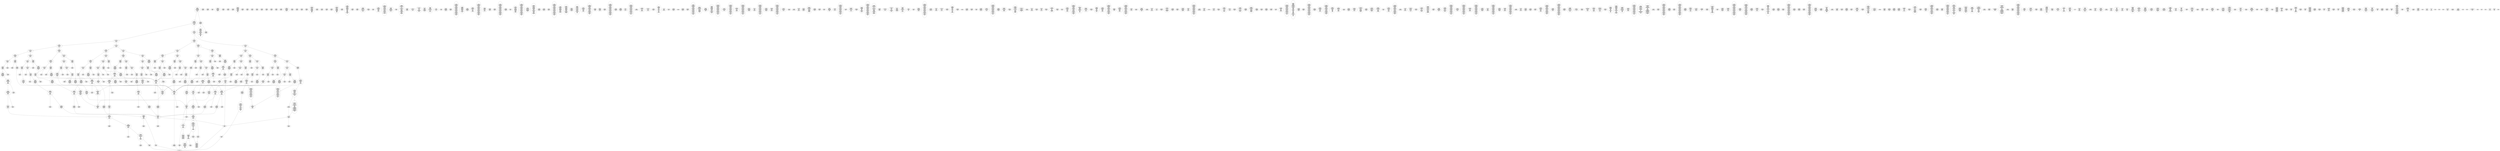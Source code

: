 /* Generated by GvGen v.1.0 (https://www.github.com/stricaud/gvgen) */

digraph G {
compound=true;
   node1 [label="[anywhere]"];
   node2 [label="# 0x0
PUSHX Data
PUSHX Data
MSTORE
PUSHX LogicData
CALLDATASIZE
LT
PUSHX Data
JUMPI
"];
   node3 [label="# 0xd
PUSHX Data
CALLDATALOAD
PUSHX BitData
SHR
PUSHX LogicData
GT
PUSHX Data
JUMPI
"];
   node4 [label="# 0x1e
PUSHX LogicData
GT
PUSHX Data
JUMPI
"];
   node5 [label="# 0x29
PUSHX LogicData
GT
PUSHX Data
JUMPI
"];
   node6 [label="# 0x34
PUSHX LogicData
GT
PUSHX Data
JUMPI
"];
   node7 [label="# 0x3f
PUSHX LogicData
EQ
PUSHX Data
JUMPI
"];
   node8 [label="# 0x4a
PUSHX LogicData
EQ
PUSHX Data
JUMPI
"];
   node9 [label="# 0x55
PUSHX LogicData
EQ
PUSHX Data
JUMPI
"];
   node10 [label="# 0x60
PUSHX Data
REVERT
"];
   node11 [label="# 0x64
JUMPDEST
PUSHX LogicData
EQ
PUSHX Data
JUMPI
"];
   node12 [label="# 0x70
PUSHX LogicData
EQ
PUSHX Data
JUMPI
"];
   node13 [label="# 0x7b
PUSHX LogicData
EQ
PUSHX Data
JUMPI
"];
   node14 [label="# 0x86
PUSHX Data
REVERT
"];
   node15 [label="# 0x8a
JUMPDEST
PUSHX LogicData
GT
PUSHX Data
JUMPI
"];
   node16 [label="# 0x96
PUSHX LogicData
EQ
PUSHX Data
JUMPI
"];
   node17 [label="# 0xa1
PUSHX LogicData
EQ
PUSHX Data
JUMPI
"];
   node18 [label="# 0xac
PUSHX LogicData
EQ
PUSHX Data
JUMPI
"];
   node19 [label="# 0xb7
PUSHX Data
REVERT
"];
   node20 [label="# 0xbb
JUMPDEST
PUSHX LogicData
EQ
PUSHX Data
JUMPI
"];
   node21 [label="# 0xc7
PUSHX LogicData
EQ
PUSHX Data
JUMPI
"];
   node22 [label="# 0xd2
PUSHX Data
REVERT
"];
   node23 [label="# 0xd6
JUMPDEST
PUSHX LogicData
GT
PUSHX Data
JUMPI
"];
   node24 [label="# 0xe2
PUSHX LogicData
GT
PUSHX Data
JUMPI
"];
   node25 [label="# 0xed
PUSHX LogicData
EQ
PUSHX Data
JUMPI
"];
   node26 [label="# 0xf8
PUSHX LogicData
EQ
PUSHX Data
JUMPI
"];
   node27 [label="# 0x103
PUSHX LogicData
EQ
PUSHX Data
JUMPI
"];
   node28 [label="# 0x10e
PUSHX Data
REVERT
"];
   node29 [label="# 0x112
JUMPDEST
PUSHX LogicData
EQ
PUSHX Data
JUMPI
"];
   node30 [label="# 0x11e
PUSHX LogicData
EQ
PUSHX Data
JUMPI
"];
   node31 [label="# 0x129
PUSHX Data
REVERT
"];
   node32 [label="# 0x12d
JUMPDEST
PUSHX LogicData
GT
PUSHX Data
JUMPI
"];
   node33 [label="# 0x139
PUSHX LogicData
EQ
PUSHX Data
JUMPI
"];
   node34 [label="# 0x144
PUSHX LogicData
EQ
PUSHX Data
JUMPI
"];
   node35 [label="# 0x14f
PUSHX LogicData
EQ
PUSHX Data
JUMPI
"];
   node36 [label="# 0x15a
PUSHX Data
REVERT
"];
   node37 [label="# 0x15e
JUMPDEST
PUSHX LogicData
EQ
PUSHX Data
JUMPI
"];
   node38 [label="# 0x16a
PUSHX LogicData
EQ
PUSHX Data
JUMPI
"];
   node39 [label="# 0x175
PUSHX Data
REVERT
"];
   node40 [label="# 0x179
JUMPDEST
PUSHX LogicData
GT
PUSHX Data
JUMPI
"];
   node41 [label="# 0x185
PUSHX LogicData
GT
PUSHX Data
JUMPI
"];
   node42 [label="# 0x190
PUSHX LogicData
GT
PUSHX Data
JUMPI
"];
   node43 [label="# 0x19b
PUSHX LogicData
EQ
PUSHX Data
JUMPI
"];
   node44 [label="# 0x1a6
PUSHX LogicData
EQ
PUSHX Data
JUMPI
"];
   node45 [label="# 0x1b1
PUSHX LogicData
EQ
PUSHX Data
JUMPI
"];
   node46 [label="# 0x1bc
PUSHX Data
REVERT
"];
   node47 [label="# 0x1c0
JUMPDEST
PUSHX LogicData
EQ
PUSHX Data
JUMPI
"];
   node48 [label="# 0x1cc
PUSHX LogicData
EQ
PUSHX Data
JUMPI
"];
   node49 [label="# 0x1d7
PUSHX LogicData
EQ
PUSHX Data
JUMPI
"];
   node50 [label="# 0x1e2
PUSHX Data
REVERT
"];
   node51 [label="# 0x1e6
JUMPDEST
PUSHX LogicData
GT
PUSHX Data
JUMPI
"];
   node52 [label="# 0x1f2
PUSHX LogicData
EQ
PUSHX Data
JUMPI
"];
   node53 [label="# 0x1fd
PUSHX LogicData
EQ
PUSHX Data
JUMPI
"];
   node54 [label="# 0x208
PUSHX LogicData
EQ
PUSHX Data
JUMPI
"];
   node55 [label="# 0x213
PUSHX Data
REVERT
"];
   node56 [label="# 0x217
JUMPDEST
PUSHX LogicData
EQ
PUSHX Data
JUMPI
"];
   node57 [label="# 0x223
PUSHX LogicData
EQ
PUSHX Data
JUMPI
"];
   node58 [label="# 0x22e
PUSHX Data
REVERT
"];
   node59 [label="# 0x232
JUMPDEST
PUSHX LogicData
GT
PUSHX Data
JUMPI
"];
   node60 [label="# 0x23e
PUSHX LogicData
GT
PUSHX Data
JUMPI
"];
   node61 [label="# 0x249
PUSHX LogicData
EQ
PUSHX Data
JUMPI
"];
   node62 [label="# 0x254
PUSHX LogicData
EQ
PUSHX Data
JUMPI
"];
   node63 [label="# 0x25f
PUSHX LogicData
EQ
PUSHX Data
JUMPI
"];
   node64 [label="# 0x26a
PUSHX Data
REVERT
"];
   node65 [label="# 0x26e
JUMPDEST
PUSHX LogicData
EQ
PUSHX Data
JUMPI
"];
   node66 [label="# 0x27a
PUSHX LogicData
EQ
PUSHX Data
JUMPI
"];
   node67 [label="# 0x285
PUSHX Data
REVERT
"];
   node68 [label="# 0x289
JUMPDEST
PUSHX LogicData
GT
PUSHX Data
JUMPI
"];
   node69 [label="# 0x295
PUSHX LogicData
EQ
PUSHX Data
JUMPI
"];
   node70 [label="# 0x2a0
PUSHX LogicData
EQ
PUSHX Data
JUMPI
"];
   node71 [label="# 0x2ab
PUSHX LogicData
EQ
PUSHX Data
JUMPI
"];
   node72 [label="# 0x2b6
PUSHX Data
REVERT
"];
   node73 [label="# 0x2ba
JUMPDEST
PUSHX LogicData
EQ
PUSHX Data
JUMPI
"];
   node74 [label="# 0x2c6
PUSHX LogicData
EQ
PUSHX Data
JUMPI
"];
   node75 [label="# 0x2d1
PUSHX Data
REVERT
"];
   node76 [label="# 0x2d5
JUMPDEST
CALLDATASIZE
PUSHX Data
JUMPI
"];
   node77 [label="# 0x2db
PUSHX Data
CALLER
PUSHX Data
MLOAD
PUSHX BitData
AND
MSTORE
CALLVALUE
PUSHX ArithData
ADD
MSTORE
ADD
PUSHX MemData
MLOAD
SUB
LOGX
STOP
"];
   node78 [label="# 0x32b
JUMPDEST
PUSHX Data
REVERT
"];
   node79 [label="# 0x330
JUMPDEST
CALLVALUE
ISZERO
PUSHX Data
JUMPI
"];
   node80 [label="# 0x338
PUSHX Data
REVERT
"];
   node81 [label="# 0x33c
JUMPDEST
PUSHX Data
PUSHX Data
CALLDATASIZE
PUSHX Data
PUSHX Data
JUMP
"];
   node82 [label="# 0x34b
JUMPDEST
PUSHX Data
JUMP
"];
   node83 [label="# 0x350
JUMPDEST
PUSHX MemData
MLOAD
ISZERO
ISZERO
MSTORE
PUSHX ArithData
ADD
"];
   node84 [label="# 0x35c
JUMPDEST
PUSHX MemData
MLOAD
SUB
RETURN
"];
   node85 [label="# 0x365
JUMPDEST
CALLVALUE
ISZERO
PUSHX Data
JUMPI
"];
   node86 [label="# 0x36d
PUSHX Data
REVERT
"];
   node87 [label="# 0x371
JUMPDEST
PUSHX Data
PUSHX Data
CALLDATASIZE
PUSHX Data
PUSHX Data
JUMP
"];
   node88 [label="# 0x380
JUMPDEST
PUSHX Data
JUMP
"];
   node89 [label="# 0x385
JUMPDEST
STOP
"];
   node90 [label="# 0x387
JUMPDEST
CALLVALUE
ISZERO
PUSHX Data
JUMPI
"];
   node91 [label="# 0x38f
PUSHX Data
REVERT
"];
   node92 [label="# 0x393
JUMPDEST
PUSHX Data
PUSHX Data
JUMP
"];
   node93 [label="# 0x39c
JUMPDEST
PUSHX MemData
MLOAD
PUSHX Data
PUSHX Data
JUMP
"];
   node94 [label="# 0x3a9
JUMPDEST
CALLVALUE
ISZERO
PUSHX Data
JUMPI
"];
   node95 [label="# 0x3b1
PUSHX Data
REVERT
"];
   node96 [label="# 0x3b5
JUMPDEST
PUSHX Data
PUSHX Data
CALLDATASIZE
PUSHX Data
PUSHX Data
JUMP
"];
   node97 [label="# 0x3c4
JUMPDEST
PUSHX Data
JUMP
"];
   node98 [label="# 0x3c9
JUMPDEST
PUSHX MemData
MLOAD
PUSHX BitData
AND
MSTORE
PUSHX ArithData
ADD
PUSHX Data
JUMP
"];
   node99 [label="# 0x3ee
JUMPDEST
CALLVALUE
ISZERO
PUSHX Data
JUMPI
"];
   node100 [label="# 0x3f6
PUSHX Data
REVERT
"];
   node101 [label="# 0x3fa
JUMPDEST
PUSHX Data
PUSHX Data
CALLDATASIZE
PUSHX Data
PUSHX Data
JUMP
"];
   node102 [label="# 0x409
JUMPDEST
PUSHX Data
JUMP
"];
   node103 [label="# 0x40e
JUMPDEST
CALLVALUE
ISZERO
PUSHX Data
JUMPI
"];
   node104 [label="# 0x416
PUSHX Data
REVERT
"];
   node105 [label="# 0x41a
JUMPDEST
PUSHX StorData
SLOAD
"];
   node106 [label="# 0x41f
JUMPDEST
PUSHX MemData
MLOAD
MSTORE
PUSHX ArithData
ADD
PUSHX Data
JUMP
"];
   node107 [label="# 0x42d
JUMPDEST
CALLVALUE
ISZERO
PUSHX Data
JUMPI
"];
   node108 [label="# 0x435
PUSHX Data
REVERT
"];
   node109 [label="# 0x439
JUMPDEST
PUSHX Data
PUSHX Data
CALLDATASIZE
PUSHX Data
PUSHX Data
JUMP
"];
   node110 [label="# 0x448
JUMPDEST
PUSHX Data
JUMP
"];
   node111 [label="# 0x44d
JUMPDEST
CALLVALUE
ISZERO
PUSHX Data
JUMPI
"];
   node112 [label="# 0x455
PUSHX Data
REVERT
"];
   node113 [label="# 0x459
JUMPDEST
PUSHX Data
PUSHX Data
CALLDATASIZE
PUSHX Data
PUSHX Data
JUMP
"];
   node114 [label="# 0x468
JUMPDEST
PUSHX Data
PUSHX Data
MSTORE
PUSHX Data
MSTORE
PUSHX Data
SHA3
SLOAD
JUMP
"];
   node115 [label="# 0x47a
JUMPDEST
CALLVALUE
ISZERO
PUSHX Data
JUMPI
"];
   node116 [label="# 0x482
PUSHX Data
REVERT
"];
   node117 [label="# 0x486
JUMPDEST
PUSHX Data
PUSHX Data
CALLDATASIZE
PUSHX Data
PUSHX Data
JUMP
"];
   node118 [label="# 0x495
JUMPDEST
PUSHX Data
JUMP
"];
   node119 [label="# 0x49a
JUMPDEST
CALLVALUE
ISZERO
PUSHX Data
JUMPI
"];
   node120 [label="# 0x4a2
PUSHX Data
REVERT
"];
   node121 [label="# 0x4a6
JUMPDEST
PUSHX Data
PUSHX Data
CALLDATASIZE
PUSHX Data
PUSHX Data
JUMP
"];
   node122 [label="# 0x4b5
JUMPDEST
PUSHX Data
JUMP
"];
   node123 [label="# 0x4ba
JUMPDEST
CALLVALUE
ISZERO
PUSHX Data
JUMPI
"];
   node124 [label="# 0x4c2
PUSHX Data
REVERT
"];
   node125 [label="# 0x4c6
JUMPDEST
PUSHX Data
PUSHX Data
CALLDATASIZE
PUSHX Data
PUSHX Data
JUMP
"];
   node126 [label="# 0x4d5
JUMPDEST
PUSHX Data
JUMP
"];
   node127 [label="# 0x4da
JUMPDEST
CALLVALUE
ISZERO
PUSHX Data
JUMPI
"];
   node128 [label="# 0x4e2
PUSHX Data
REVERT
"];
   node129 [label="# 0x4e6
JUMPDEST
PUSHX StorData
SLOAD
PUSHX Data
JUMP
"];
   node130 [label="# 0x4ef
JUMPDEST
PUSHX Data
PUSHX Data
JUMP
"];
   node131 [label="# 0x4f7
JUMPDEST
CALLVALUE
ISZERO
PUSHX Data
JUMPI
"];
   node132 [label="# 0x4ff
PUSHX Data
REVERT
"];
   node133 [label="# 0x503
JUMPDEST
PUSHX Data
PUSHX Data
CALLDATASIZE
PUSHX Data
PUSHX Data
JUMP
"];
   node134 [label="# 0x512
JUMPDEST
PUSHX Data
JUMP
"];
   node135 [label="# 0x517
JUMPDEST
PUSHX Data
PUSHX Data
CALLDATASIZE
PUSHX Data
PUSHX Data
JUMP
"];
   node136 [label="# 0x525
JUMPDEST
PUSHX Data
JUMP
"];
   node137 [label="# 0x52a
JUMPDEST
CALLVALUE
ISZERO
PUSHX Data
JUMPI
"];
   node138 [label="# 0x532
PUSHX Data
REVERT
"];
   node139 [label="# 0x536
JUMPDEST
PUSHX Data
PUSHX Data
CALLDATASIZE
PUSHX Data
PUSHX Data
JUMP
"];
   node140 [label="# 0x545
JUMPDEST
PUSHX Data
JUMP
"];
   node141 [label="# 0x54a
JUMPDEST
CALLVALUE
ISZERO
PUSHX Data
JUMPI
"];
   node142 [label="# 0x552
PUSHX Data
REVERT
"];
   node143 [label="# 0x556
JUMPDEST
PUSHX Data
PUSHX Data
CALLDATASIZE
PUSHX Data
PUSHX Data
JUMP
"];
   node144 [label="# 0x565
JUMPDEST
PUSHX Data
JUMP
"];
   node145 [label="# 0x56a
JUMPDEST
CALLVALUE
ISZERO
PUSHX Data
JUMPI
"];
   node146 [label="# 0x572
PUSHX Data
REVERT
"];
   node147 [label="# 0x576
JUMPDEST
PUSHX Data
PUSHX Data
JUMP
"];
   node148 [label="# 0x57f
JUMPDEST
CALLVALUE
ISZERO
PUSHX Data
JUMPI
"];
   node149 [label="# 0x587
PUSHX Data
REVERT
"];
   node150 [label="# 0x58b
JUMPDEST
PUSHX Data
PUSHX Data
CALLDATASIZE
PUSHX Data
PUSHX Data
JUMP
"];
   node151 [label="# 0x59a
JUMPDEST
PUSHX Data
JUMP
"];
   node152 [label="# 0x59f
JUMPDEST
CALLVALUE
ISZERO
PUSHX Data
JUMPI
"];
   node153 [label="# 0x5a7
PUSHX Data
REVERT
"];
   node154 [label="# 0x5ab
JUMPDEST
PUSHX Data
PUSHX Data
JUMP
"];
   node155 [label="# 0x5b4
JUMPDEST
CALLVALUE
ISZERO
PUSHX Data
JUMPI
"];
   node156 [label="# 0x5bc
PUSHX Data
REVERT
"];
   node157 [label="# 0x5c0
JUMPDEST
PUSHX Data
PUSHX StorData
SLOAD
JUMP
"];
   node158 [label="# 0x5ca
JUMPDEST
CALLVALUE
ISZERO
PUSHX Data
JUMPI
"];
   node159 [label="# 0x5d2
PUSHX Data
REVERT
"];
   node160 [label="# 0x5d6
JUMPDEST
PUSHX Data
PUSHX Data
CALLDATASIZE
PUSHX Data
PUSHX Data
JUMP
"];
   node161 [label="# 0x5e5
JUMPDEST
PUSHX Data
JUMP
"];
   node162 [label="# 0x5ea
JUMPDEST
PUSHX MemData
MLOAD
PUSHX Data
PUSHX Data
JUMP
"];
   node163 [label="# 0x5f7
JUMPDEST
CALLVALUE
ISZERO
PUSHX Data
JUMPI
"];
   node164 [label="# 0x5ff
PUSHX Data
REVERT
"];
   node165 [label="# 0x603
JUMPDEST
PUSHX Data
PUSHX Data
CALLDATASIZE
PUSHX Data
PUSHX Data
JUMP
"];
   node166 [label="# 0x612
JUMPDEST
PUSHX Data
JUMP
"];
   node167 [label="# 0x617
JUMPDEST
CALLVALUE
ISZERO
PUSHX Data
JUMPI
"];
   node168 [label="# 0x61f
PUSHX Data
REVERT
"];
   node169 [label="# 0x623
JUMPDEST
PUSHX Data
PUSHX Data
CALLDATASIZE
PUSHX Data
PUSHX Data
JUMP
"];
   node170 [label="# 0x632
JUMPDEST
PUSHX Data
JUMP
"];
   node171 [label="# 0x637
JUMPDEST
CALLVALUE
ISZERO
PUSHX Data
JUMPI
"];
   node172 [label="# 0x63f
PUSHX Data
REVERT
"];
   node173 [label="# 0x643
JUMPDEST
PUSHX StorData
SLOAD
PUSHX BitData
AND
PUSHX Data
JUMP
"];
   node174 [label="# 0x662
JUMPDEST
CALLVALUE
ISZERO
PUSHX Data
JUMPI
"];
   node175 [label="# 0x66a
PUSHX Data
REVERT
"];
   node176 [label="# 0x66e
JUMPDEST
PUSHX Data
PUSHX Data
CALLDATASIZE
PUSHX Data
PUSHX Data
JUMP
"];
   node177 [label="# 0x67d
JUMPDEST
PUSHX Data
JUMP
"];
   node178 [label="# 0x682
JUMPDEST
CALLVALUE
ISZERO
PUSHX Data
JUMPI
"];
   node179 [label="# 0x68a
PUSHX Data
REVERT
"];
   node180 [label="# 0x68e
JUMPDEST
PUSHX Data
PUSHX Data
JUMP
"];
   node181 [label="# 0x697
JUMPDEST
CALLVALUE
ISZERO
PUSHX Data
JUMPI
"];
   node182 [label="# 0x69f
PUSHX Data
REVERT
"];
   node183 [label="# 0x6a3
JUMPDEST
PUSHX Data
PUSHX Data
CALLDATASIZE
PUSHX Data
PUSHX Data
JUMP
"];
   node184 [label="# 0x6b2
JUMPDEST
PUSHX Data
JUMP
"];
   node185 [label="# 0x6b7
JUMPDEST
CALLVALUE
ISZERO
PUSHX Data
JUMPI
"];
   node186 [label="# 0x6bf
PUSHX Data
REVERT
"];
   node187 [label="# 0x6c3
JUMPDEST
PUSHX Data
PUSHX Data
CALLDATASIZE
PUSHX Data
PUSHX Data
JUMP
"];
   node188 [label="# 0x6d2
JUMPDEST
PUSHX BitData
AND
PUSHX Data
MSTORE
PUSHX Data
PUSHX Data
MSTORE
PUSHX Data
SHA3
SLOAD
JUMP
"];
   node189 [label="# 0x6fa
JUMPDEST
CALLVALUE
ISZERO
PUSHX Data
JUMPI
"];
   node190 [label="# 0x702
PUSHX Data
REVERT
"];
   node191 [label="# 0x706
JUMPDEST
PUSHX StorData
SLOAD
PUSHX Data
PUSHX BitData
AND
JUMP
"];
   node192 [label="# 0x714
JUMPDEST
CALLVALUE
ISZERO
PUSHX Data
JUMPI
"];
   node193 [label="# 0x71c
PUSHX Data
REVERT
"];
   node194 [label="# 0x720
JUMPDEST
PUSHX Data
PUSHX Data
CALLDATASIZE
PUSHX Data
PUSHX Data
JUMP
"];
   node195 [label="# 0x72f
JUMPDEST
PUSHX Data
JUMP
"];
   node196 [label="# 0x734
JUMPDEST
CALLVALUE
ISZERO
PUSHX Data
JUMPI
"];
   node197 [label="# 0x73c
PUSHX Data
REVERT
"];
   node198 [label="# 0x740
JUMPDEST
PUSHX Data
PUSHX Data
CALLDATASIZE
PUSHX Data
PUSHX Data
JUMP
"];
   node199 [label="# 0x74f
JUMPDEST
PUSHX Data
JUMP
"];
   node200 [label="# 0x754
JUMPDEST
CALLVALUE
ISZERO
PUSHX Data
JUMPI
"];
   node201 [label="# 0x75c
PUSHX Data
REVERT
"];
   node202 [label="# 0x760
JUMPDEST
PUSHX Data
PUSHX Data
CALLDATASIZE
PUSHX Data
PUSHX Data
JUMP
"];
   node203 [label="# 0x76f
JUMPDEST
PUSHX Data
JUMP
"];
   node204 [label="# 0x774
JUMPDEST
CALLVALUE
ISZERO
PUSHX Data
JUMPI
"];
   node205 [label="# 0x77c
PUSHX Data
REVERT
"];
   node206 [label="# 0x780
JUMPDEST
PUSHX Data
PUSHX Data
CALLDATASIZE
PUSHX Data
PUSHX Data
JUMP
"];
   node207 [label="# 0x78f
JUMPDEST
PUSHX Data
JUMP
"];
   node208 [label="# 0x794
JUMPDEST
CALLVALUE
ISZERO
PUSHX Data
JUMPI
"];
   node209 [label="# 0x79c
PUSHX Data
REVERT
"];
   node210 [label="# 0x7a0
JUMPDEST
PUSHX Data
PUSHX Data
CALLDATASIZE
PUSHX Data
PUSHX Data
JUMP
"];
   node211 [label="# 0x7af
JUMPDEST
PUSHX BitData
AND
PUSHX Data
MSTORE
PUSHX Data
PUSHX Data
MSTORE
PUSHX Data
SHA3
SLOAD
JUMP
"];
   node212 [label="# 0x7d7
JUMPDEST
CALLVALUE
ISZERO
PUSHX Data
JUMPI
"];
   node213 [label="# 0x7df
PUSHX Data
REVERT
"];
   node214 [label="# 0x7e3
JUMPDEST
PUSHX Data
PUSHX StorData
SLOAD
JUMP
"];
   node215 [label="# 0x7ed
JUMPDEST
CALLVALUE
ISZERO
PUSHX Data
JUMPI
"];
   node216 [label="# 0x7f5
PUSHX Data
REVERT
"];
   node217 [label="# 0x7f9
JUMPDEST
PUSHX Data
PUSHX Data
CALLDATASIZE
PUSHX Data
PUSHX Data
JUMP
"];
   node218 [label="# 0x808
JUMPDEST
PUSHX Data
JUMP
"];
   node219 [label="# 0x80d
JUMPDEST
CALLVALUE
ISZERO
PUSHX Data
JUMPI
"];
   node220 [label="# 0x815
PUSHX Data
REVERT
"];
   node221 [label="# 0x819
JUMPDEST
PUSHX StorData
SLOAD
PUSHX Data
JUMP
"];
   node222 [label="# 0x822
JUMPDEST
CALLVALUE
ISZERO
PUSHX Data
JUMPI
"];
   node223 [label="# 0x82a
PUSHX Data
REVERT
"];
   node224 [label="# 0x82e
JUMPDEST
PUSHX Data
PUSHX Data
CALLDATASIZE
PUSHX Data
PUSHX Data
JUMP
"];
   node225 [label="# 0x83d
JUMPDEST
PUSHX BitData
AND
PUSHX Data
MSTORE
PUSHX Data
PUSHX Data
MSTORE
PUSHX Data
SHA3
AND
MSTORE
MSTORE
SHA3
SLOAD
PUSHX BitData
AND
JUMP
"];
   node226 [label="# 0x878
JUMPDEST
PUSHX Data
PUSHX Data
CALLDATASIZE
PUSHX Data
PUSHX Data
JUMP
"];
   node227 [label="# 0x886
JUMPDEST
PUSHX Data
JUMP
"];
   node228 [label="# 0x88b
JUMPDEST
CALLVALUE
ISZERO
PUSHX Data
JUMPI
"];
   node229 [label="# 0x893
PUSHX Data
REVERT
"];
   node230 [label="# 0x897
JUMPDEST
PUSHX Data
PUSHX Data
CALLDATASIZE
PUSHX Data
PUSHX Data
JUMP
"];
   node231 [label="# 0x8a6
JUMPDEST
PUSHX Data
JUMP
"];
   node232 [label="# 0x8ab
JUMPDEST
CALLVALUE
ISZERO
PUSHX Data
JUMPI
"];
   node233 [label="# 0x8b3
PUSHX Data
REVERT
"];
   node234 [label="# 0x8b7
JUMPDEST
PUSHX StorData
SLOAD
PUSHX Data
PUSHX Data
DIV
PUSHX BitData
AND
JUMP
"];
   node235 [label="# 0x8ca
JUMPDEST
PUSHX Data
PUSHX BitData
AND
PUSHX LogicData
EQ
PUSHX Data
JUMPI
"];
   node236 [label="# 0x917
PUSHX Data
PUSHX Data
JUMP
"];
   node237 [label="# 0x920
JUMPDEST
JUMP
"];
   node238 [label="# 0x926
JUMPDEST
PUSHX StorData
SLOAD
PUSHX BitData
AND
CALLER
EQ
PUSHX Data
JUMPI
"];
   node239 [label="# 0x946
PUSHX MemData
MLOAD
PUSHX BitData
PUSHX BitData
SHL
MSTORE
PUSHX Data
PUSHX ArithData
ADD
MSTORE
PUSHX ArithData
ADD
MSTORE
PUSHX Data
PUSHX ArithData
ADD
MSTORE
PUSHX ArithData
ADD
"];
   node240 [label="# 0x989
JUMPDEST
PUSHX MemData
MLOAD
SUB
REVERT
"];
   node241 [label="# 0x992
JUMPDEST
MLOAD
PUSHX Data
PUSHX Data
PUSHX ArithData
ADD
PUSHX Data
JUMP
"];
   node242 [label="# 0x9a5
JUMPDEST
JUMP
"];
   node243 [label="# 0x9a9
JUMPDEST
PUSHX Data
PUSHX StorData
SLOAD
PUSHX Data
PUSHX Data
JUMP
"];
   node244 [label="# 0x9b8
JUMPDEST
PUSHX ArithData
ADD
PUSHX ArithData
DIV
MUL
PUSHX ArithData
ADD
PUSHX MemData
MLOAD
ADD
PUSHX Data
MSTORE
MSTORE
PUSHX ArithData
ADD
SLOAD
PUSHX Data
PUSHX Data
JUMP
"];
   node245 [label="# 0x9e4
JUMPDEST
ISZERO
PUSHX Data
JUMPI
"];
   node246 [label="# 0x9eb
PUSHX LogicData
LT
PUSHX Data
JUMPI
"];
   node247 [label="# 0x9f3
PUSHX ArithData
SLOAD
DIV
MUL
MSTORE
PUSHX ArithData
ADD
PUSHX Data
JUMP
"];
   node248 [label="# 0xa06
JUMPDEST
ADD
PUSHX Data
MSTORE
PUSHX Data
PUSHX Data
SHA3
"];
   node249 [label="# 0xa14
JUMPDEST
SLOAD
MSTORE
PUSHX ArithData
ADD
PUSHX ArithData
ADD
GT
PUSHX Data
JUMPI
"];
   node250 [label="# 0xa28
SUB
PUSHX BitData
AND
ADD
"];
   node251 [label="# 0xa31
JUMPDEST
JUMP
"];
   node252 [label="# 0xa3b
JUMPDEST
PUSHX Data
PUSHX Data
PUSHX Data
JUMP
"];
   node253 [label="# 0xa46
JUMPDEST
PUSHX Data
JUMPI
"];
   node254 [label="# 0xa4b
PUSHX MemData
MLOAD
PUSHX BitData
PUSHX BitData
SHL
MSTORE
PUSHX Data
PUSHX ArithData
ADD
MSTORE
PUSHX Data
PUSHX ArithData
ADD
MSTORE
PUSHX Data
PUSHX ArithData
ADD
MSTORE
PUSHX Data
PUSHX ArithData
ADD
MSTORE
PUSHX ArithData
ADD
PUSHX Data
JUMP
"];
   node255 [label="# 0xab8
JUMPDEST
PUSHX Data
MSTORE
PUSHX Data
PUSHX Data
MSTORE
PUSHX Data
SHA3
SLOAD
PUSHX BitData
AND
JUMP
"];
   node256 [label="# 0xae1
JUMPDEST
PUSHX Data
PUSHX Data
PUSHX Data
JUMP
"];
   node257 [label="# 0xaec
JUMPDEST
PUSHX BitData
AND
PUSHX BitData
AND
EQ
ISZERO
PUSHX Data
JUMPI
"];
   node258 [label="# 0xb23
PUSHX MemData
MLOAD
PUSHX BitData
PUSHX BitData
SHL
MSTORE
PUSHX Data
PUSHX ArithData
ADD
MSTORE
PUSHX Data
PUSHX ArithData
ADD
MSTORE
PUSHX Data
PUSHX ArithData
ADD
MSTORE
PUSHX Data
PUSHX ArithData
ADD
MSTORE
PUSHX ArithData
ADD
PUSHX Data
JUMP
"];
   node259 [label="# 0xb90
JUMPDEST
CALLER
PUSHX BitData
AND
EQ
PUSHX Data
JUMPI
"];
   node260 [label="# 0xbaf
PUSHX Data
CALLER
PUSHX Data
JUMP
"];
   node261 [label="# 0xbb9
JUMPDEST
PUSHX Data
JUMPI
"];
   node262 [label="# 0xbbe
PUSHX MemData
MLOAD
PUSHX BitData
PUSHX BitData
SHL
MSTORE
PUSHX Data
PUSHX ArithData
ADD
MSTORE
PUSHX Data
PUSHX ArithData
ADD
MSTORE
PUSHX Data
PUSHX ArithData
ADD
MSTORE
PUSHX Data
PUSHX ArithData
ADD
MSTORE
PUSHX ArithData
ADD
PUSHX Data
JUMP
"];
   node263 [label="# 0xc2b
JUMPDEST
PUSHX Data
PUSHX Data
JUMP
"];
   node264 [label="# 0xc35
JUMPDEST
JUMP
"];
   node265 [label="# 0xc3a
JUMPDEST
PUSHX BitData
AND
PUSHX Data
MSTORE
PUSHX Data
PUSHX Data
MSTORE
PUSHX Data
SHA3
SLOAD
PUSHX Data
JUMPI
"];
   node266 [label="# 0xc65
PUSHX MemData
MLOAD
PUSHX BitData
PUSHX BitData
SHL
MSTORE
PUSHX Data
PUSHX ArithData
ADD
MSTORE
PUSHX Data
PUSHX ArithData
ADD
MSTORE
PUSHX Data
PUSHX ArithData
ADD
MSTORE
PUSHX Data
PUSHX ArithData
ADD
MSTORE
PUSHX ArithData
ADD
PUSHX Data
JUMP
"];
   node267 [label="# 0xcd2
JUMPDEST
PUSHX Data
PUSHX StorData
SLOAD
SELFBALANCE
PUSHX Data
PUSHX Data
JUMP
"];
   node268 [label="# 0xce2
JUMPDEST
PUSHX BitData
AND
PUSHX Data
MSTORE
PUSHX Data
PUSHX Data
MSTORE
PUSHX Data
SHA3
SLOAD
PUSHX StorData
SLOAD
PUSHX Data
MSTORE
SHA3
SLOAD
PUSHX Data
PUSHX Data
JUMP
"];
   node269 [label="# 0xd26
JUMPDEST
PUSHX Data
PUSHX Data
JUMP
"];
   node270 [label="# 0xd30
JUMPDEST
PUSHX Data
PUSHX Data
JUMP
"];
   node271 [label="# 0xd3a
JUMPDEST
PUSHX Data
JUMPI
"];
   node272 [label="# 0xd42
PUSHX MemData
MLOAD
PUSHX BitData
PUSHX BitData
SHL
MSTORE
PUSHX Data
PUSHX ArithData
ADD
MSTORE
PUSHX Data
PUSHX ArithData
ADD
MSTORE
PUSHX Data
PUSHX ArithData
ADD
MSTORE
PUSHX Data
PUSHX ArithData
ADD
MSTORE
PUSHX ArithData
ADD
PUSHX Data
JUMP
"];
   node273 [label="# 0xdaf
JUMPDEST
PUSHX BitData
AND
PUSHX Data
MSTORE
PUSHX Data
PUSHX Data
MSTORE
PUSHX Data
SHA3
SLOAD
PUSHX Data
PUSHX Data
JUMP
"];
   node274 [label="# 0xde0
JUMPDEST
PUSHX BitData
AND
PUSHX Data
MSTORE
PUSHX Data
PUSHX Data
MSTORE
PUSHX Data
SHA3
SSTORE
PUSHX StorData
SLOAD
PUSHX Data
PUSHX Data
JUMP
"];
   node275 [label="# 0xe14
JUMPDEST
PUSHX Data
SSTORE
PUSHX Data
PUSHX Data
JUMP
"];
   node276 [label="# 0xe21
JUMPDEST
PUSHX Data
MLOAD
PUSHX BitData
AND
MSTORE
PUSHX ArithData
ADD
MSTORE
PUSHX Data
ADD
PUSHX MemData
MLOAD
SUB
LOGX
JUMP
"];
   node277 [label="# 0xe75
JUMPDEST
PUSHX StorData
SLOAD
PUSHX BitData
AND
CALLER
EQ
PUSHX Data
JUMPI
"];
   node278 [label="# 0xe95
PUSHX MemData
MLOAD
PUSHX BitData
PUSHX BitData
SHL
MSTORE
PUSHX Data
PUSHX ArithData
ADD
MSTORE
PUSHX ArithData
ADD
MSTORE
PUSHX Data
PUSHX ArithData
ADD
MSTORE
PUSHX ArithData
ADD
PUSHX Data
JUMP
"];
   node279 [label="# 0xedc
JUMPDEST
PUSHX Data
SSTORE
JUMP
"];
   node280 [label="# 0xee1
JUMPDEST
PUSHX Data
CALLER
PUSHX Data
JUMP
"];
   node281 [label="# 0xeeb
JUMPDEST
PUSHX Data
JUMPI
"];
   node282 [label="# 0xef0
PUSHX MemData
MLOAD
PUSHX BitData
PUSHX BitData
SHL
MSTORE
PUSHX Data
PUSHX ArithData
ADD
MSTORE
PUSHX Data
PUSHX ArithData
ADD
MSTORE
PUSHX Data
PUSHX ArithData
ADD
MSTORE
PUSHX Data
PUSHX ArithData
ADD
MSTORE
PUSHX ArithData
ADD
PUSHX Data
JUMP
"];
   node283 [label="# 0xf5d
JUMPDEST
PUSHX Data
PUSHX Data
JUMP
"];
   node284 [label="# 0xf68
JUMPDEST
PUSHX Data
PUSHX Data
PUSHX Data
JUMP
"];
   node285 [label="# 0xf73
JUMPDEST
LT
PUSHX Data
JUMPI
"];
   node286 [label="# 0xf7a
PUSHX MemData
MLOAD
PUSHX BitData
PUSHX BitData
SHL
MSTORE
PUSHX Data
PUSHX ArithData
ADD
MSTORE
PUSHX Data
PUSHX ArithData
ADD
MSTORE
PUSHX Data
PUSHX ArithData
ADD
MSTORE
PUSHX ArithData
ADD
PUSHX Data
JUMP
"];
   node287 [label="# 0xfc1
JUMPDEST
PUSHX Data
"];
   node288 [label="# 0xfc5
JUMPDEST
PUSHX StorData
SLOAD
LT
ISZERO
PUSHX Data
JUMPI
"];
   node289 [label="# 0xfd0
PUSHX StorData
SLOAD
LT
PUSHX Data
JUMPI
"];
   node290 [label="# 0xfdb
PUSHX Data
PUSHX Data
JUMP
"];
   node291 [label="# 0xfe2
JUMPDEST
PUSHX Data
MSTORE
PUSHX Data
SHA3
ADD
SLOAD
PUSHX BitData
AND
AND
EQ
ISZERO
PUSHX Data
JUMPI
"];
   node292 [label="# 0x100f
EQ
ISZERO
PUSHX Data
JUMPI
"];
   node293 [label="# 0x1017
PUSHX Data
JUMP
"];
   node294 [label="# 0x101f
JUMPDEST
PUSHX Data
PUSHX Data
JUMP
"];
   node295 [label="# 0x1028
JUMPDEST
"];
   node296 [label="# 0x102b
JUMPDEST
PUSHX Data
PUSHX Data
JUMP
"];
   node297 [label="# 0x1034
JUMPDEST
PUSHX Data
JUMP
"];
   node298 [label="# 0x103b
JUMPDEST
PUSHX MemData
MLOAD
PUSHX BitData
PUSHX BitData
SHL
MSTORE
PUSHX Data
PUSHX ArithData
ADD
MSTORE
PUSHX Data
PUSHX ArithData
ADD
MSTORE
PUSHX Data
PUSHX ArithData
ADD
MSTORE
PUSHX ArithData
ADD
PUSHX Data
JUMP
"];
   node299 [label="# 0x1084
JUMPDEST
PUSHX StorData
SLOAD
PUSHX BitData
AND
CALLER
EQ
PUSHX Data
JUMPI
"];
   node300 [label="# 0x10a4
PUSHX MemData
MLOAD
PUSHX BitData
PUSHX BitData
SHL
MSTORE
PUSHX Data
PUSHX ArithData
ADD
MSTORE
PUSHX ArithData
ADD
MSTORE
PUSHX Data
PUSHX ArithData
ADD
MSTORE
PUSHX ArithData
ADD
PUSHX Data
JUMP
"];
   node301 [label="# 0x10eb
JUMPDEST
PUSHX MemData
MLOAD
PUSHX Data
CALLER
SELFBALANCE
GAS
CALL
RETURNDATASIZE
PUSHX LogicData
EQ
PUSHX Data
JUMPI
"];
   node302 [label="# 0x110c
PUSHX MemData
MLOAD
PUSHX BitData
NOT
PUSHX ArithData
RETURNDATASIZE
ADD
AND
ADD
PUSHX Data
MSTORE
RETURNDATASIZE
MSTORE
RETURNDATASIZE
PUSHX Data
PUSHX ArithData
ADD
RETURNDATACOPY
PUSHX Data
JUMP
"];
   node303 [label="# 0x112d
JUMPDEST
PUSHX Data
"];
   node304 [label="# 0x1132
JUMPDEST
PUSHX Data
JUMPI
"];
   node305 [label="# 0x113c
PUSHX Data
REVERT
"];
   node306 [label="# 0x1140
JUMPDEST
JUMP
"];
   node307 [label="# 0x1143
JUMPDEST
PUSHX Data
PUSHX MemData
MLOAD
PUSHX ArithData
ADD
PUSHX Data
MSTORE
PUSHX Data
MSTORE
PUSHX Data
JUMP
"];
   node308 [label="# 0x115e
JUMPDEST
PUSHX Data
PUSHX Data
PUSHX StorData
SLOAD
JUMP
"];
   node309 [label="# 0x1169
JUMPDEST
CALLER
PUSHX Data
MSTORE
PUSHX Data
PUSHX Data
MSTORE
PUSHX Data
SHA3
SLOAD
PUSHX StorData
SLOAD
PUSHX BitData
AND
PUSHX Data
JUMPI
"];
   node310 [label="# 0x1188
PUSHX MemData
MLOAD
PUSHX BitData
PUSHX BitData
SHL
MSTORE
PUSHX Data
PUSHX ArithData
ADD
MSTORE
PUSHX Data
PUSHX ArithData
ADD
MSTORE
PUSHX Data
PUSHX ArithData
ADD
MSTORE
PUSHX ArithData
ADD
PUSHX Data
JUMP
"];
   node311 [label="# 0x11cf
JUMPDEST
PUSHX LogicData
GT
PUSHX Data
JUMPI
"];
   node312 [label="# 0x11d8
PUSHX MemData
MLOAD
PUSHX BitData
PUSHX BitData
SHL
MSTORE
PUSHX Data
PUSHX ArithData
ADD
MSTORE
PUSHX Data
PUSHX ArithData
ADD
MSTORE
PUSHX Data
PUSHX ArithData
ADD
MSTORE
PUSHX ArithData
ADD
PUSHX Data
JUMP
"];
   node313 [label="# 0x121f
JUMPDEST
PUSHX StorData
SLOAD
GT
ISZERO
PUSHX Data
JUMPI
"];
   node314 [label="# 0x122a
PUSHX MemData
MLOAD
PUSHX BitData
PUSHX BitData
SHL
MSTORE
PUSHX Data
PUSHX ArithData
ADD
MSTORE
PUSHX Data
PUSHX ArithData
ADD
MSTORE
PUSHX Data
PUSHX ArithData
ADD
MSTORE
PUSHX ArithData
ADD
PUSHX Data
JUMP
"];
   node315 [label="# 0x1271
JUMPDEST
PUSHX StorData
SLOAD
PUSHX Data
PUSHX Data
JUMP
"];
   node316 [label="# 0x127e
JUMPDEST
GT
ISZERO
PUSHX Data
JUMPI
"];
   node317 [label="# 0x1285
PUSHX MemData
MLOAD
PUSHX BitData
PUSHX BitData
SHL
MSTORE
PUSHX Data
PUSHX ArithData
ADD
MSTORE
PUSHX Data
PUSHX ArithData
ADD
MSTORE
PUSHX Data
PUSHX ArithData
ADD
MSTORE
PUSHX ArithData
ADD
PUSHX Data
JUMP
"];
   node318 [label="# 0x12cc
JUMPDEST
PUSHX StorData
SLOAD
PUSHX Data
PUSHX Data
JUMP
"];
   node319 [label="# 0x12da
JUMPDEST
CALLVALUE
LT
ISZERO
PUSHX Data
JUMPI
"];
   node320 [label="# 0x12e2
PUSHX MemData
MLOAD
PUSHX BitData
PUSHX BitData
SHL
MSTORE
PUSHX Data
PUSHX ArithData
ADD
MSTORE
PUSHX Data
PUSHX ArithData
ADD
MSTORE
PUSHX Data
PUSHX ArithData
ADD
MSTORE
PUSHX ArithData
ADD
PUSHX Data
JUMP
"];
   node321 [label="# 0x1329
JUMPDEST
PUSHX LogicData
GT
PUSHX Data
JUMPI
"];
   node322 [label="# 0x1332
PUSHX Data
REVERT
"];
   node323 [label="# 0x1336
JUMPDEST
PUSHX Data
"];
   node324 [label="# 0x133b
JUMPDEST
LT
ISZERO
PUSHX Data
JUMPI
"];
   node325 [label="# 0x1344
PUSHX Data
CALLER
PUSHX Data
PUSHX Data
JUMP
"];
   node326 [label="# 0x1351
JUMPDEST
PUSHX MemData
MLOAD
PUSHX ArithData
ADD
PUSHX Data
MSTORE
PUSHX Data
MSTORE
PUSHX Data
JUMP
"];
   node327 [label="# 0x1366
JUMPDEST
PUSHX Data
PUSHX Data
JUMP
"];
   node328 [label="# 0x136f
JUMPDEST
PUSHX Data
JUMP
"];
   node329 [label="# 0x1376
JUMPDEST
JUMP
"];
   node330 [label="# 0x137c
JUMPDEST
PUSHX Data
PUSHX Data
PUSHX StorData
SLOAD
JUMP
"];
   node331 [label="# 0x1387
JUMPDEST
LT
PUSHX Data
JUMPI
"];
   node332 [label="# 0x138e
PUSHX MemData
MLOAD
PUSHX BitData
PUSHX BitData
SHL
MSTORE
PUSHX Data
PUSHX ArithData
ADD
MSTORE
PUSHX Data
PUSHX ArithData
ADD
MSTORE
PUSHX Data
PUSHX ArithData
ADD
MSTORE
PUSHX ArithData
ADD
PUSHX Data
JUMP
"];
   node333 [label="# 0x13d5
JUMPDEST
JUMP
"];
   node334 [label="# 0x13d9
JUMPDEST
PUSHX Data
PUSHX StorData
SLOAD
LT
PUSHX Data
JUMPI
"];
   node335 [label="# 0x13e8
PUSHX Data
PUSHX Data
JUMP
"];
   node336 [label="# 0x13ef
JUMPDEST
PUSHX Data
MSTORE
PUSHX Data
SHA3
ADD
SLOAD
PUSHX BitData
AND
PUSHX Data
JUMPI
"];
   node337 [label="# 0x1419
PUSHX MemData
MLOAD
PUSHX BitData
PUSHX BitData
SHL
MSTORE
PUSHX Data
PUSHX ArithData
ADD
MSTORE
PUSHX Data
PUSHX ArithData
ADD
MSTORE
PUSHX Data
PUSHX ArithData
ADD
MSTORE
PUSHX Data
PUSHX ArithData
ADD
MSTORE
PUSHX ArithData
ADD
PUSHX Data
JUMP
"];
   node338 [label="# 0x1486
JUMPDEST
PUSHX StorData
SLOAD
PUSHX Data
PUSHX Data
JUMP
"];
   node339 [label="# 0x1493
JUMPDEST
PUSHX ArithData
ADD
PUSHX ArithData
DIV
MUL
PUSHX ArithData
ADD
PUSHX MemData
MLOAD
ADD
PUSHX Data
MSTORE
MSTORE
PUSHX ArithData
ADD
SLOAD
PUSHX Data
PUSHX Data
JUMP
"];
   node340 [label="# 0x14bf
JUMPDEST
ISZERO
PUSHX Data
JUMPI
"];
   node341 [label="# 0x14c6
PUSHX LogicData
LT
PUSHX Data
JUMPI
"];
   node342 [label="# 0x14ce
PUSHX ArithData
SLOAD
DIV
MUL
MSTORE
PUSHX ArithData
ADD
PUSHX Data
JUMP
"];
   node343 [label="# 0x14e1
JUMPDEST
ADD
PUSHX Data
MSTORE
PUSHX Data
PUSHX Data
SHA3
"];
   node344 [label="# 0x14ef
JUMPDEST
SLOAD
MSTORE
PUSHX ArithData
ADD
PUSHX ArithData
ADD
GT
PUSHX Data
JUMPI
"];
   node345 [label="# 0x1503
SUB
PUSHX BitData
AND
ADD
"];
   node346 [label="# 0x150c
JUMPDEST
JUMP
"];
   node347 [label="# 0x1514
JUMPDEST
PUSHX Data
PUSHX BitData
AND
PUSHX Data
JUMPI
"];
   node348 [label="# 0x1532
PUSHX MemData
MLOAD
PUSHX BitData
PUSHX BitData
SHL
MSTORE
PUSHX Data
PUSHX ArithData
ADD
MSTORE
PUSHX Data
PUSHX ArithData
ADD
MSTORE
PUSHX Data
PUSHX ArithData
ADD
MSTORE
PUSHX Data
PUSHX ArithData
ADD
MSTORE
PUSHX ArithData
ADD
PUSHX Data
JUMP
"];
   node349 [label="# 0x159f
JUMPDEST
PUSHX StorData
SLOAD
PUSHX Data
"];
   node350 [label="# 0x15a7
JUMPDEST
LT
ISZERO
PUSHX Data
JUMPI
"];
   node351 [label="# 0x15b0
PUSHX StorData
SLOAD
LT
PUSHX Data
JUMPI
"];
   node352 [label="# 0x15bb
PUSHX Data
PUSHX Data
JUMP
"];
   node353 [label="# 0x15c2
JUMPDEST
PUSHX Data
MSTORE
PUSHX Data
SHA3
ADD
SLOAD
PUSHX BitData
AND
AND
EQ
ISZERO
PUSHX Data
JUMPI
"];
   node354 [label="# 0x15ef
PUSHX Data
PUSHX Data
JUMP
"];
   node355 [label="# 0x15f7
JUMPDEST
"];
   node356 [label="# 0x15fa
JUMPDEST
PUSHX Data
PUSHX Data
JUMP
"];
   node357 [label="# 0x1603
JUMPDEST
PUSHX Data
JUMP
"];
   node358 [label="# 0x160a
JUMPDEST
JUMP
"];
   node359 [label="# 0x1613
JUMPDEST
PUSHX StorData
SLOAD
PUSHX BitData
AND
CALLER
EQ
PUSHX Data
JUMPI
"];
   node360 [label="# 0x1633
PUSHX MemData
MLOAD
PUSHX BitData
PUSHX BitData
SHL
MSTORE
PUSHX Data
PUSHX ArithData
ADD
MSTORE
PUSHX ArithData
ADD
MSTORE
PUSHX Data
PUSHX ArithData
ADD
MSTORE
PUSHX ArithData
ADD
PUSHX Data
JUMP
"];
   node361 [label="# 0x167a
JUMPDEST
PUSHX Data
PUSHX Data
PUSHX Data
JUMP
"];
   node362 [label="# 0x1684
JUMPDEST
JUMP
"];
   node363 [label="# 0x1686
JUMPDEST
PUSHX Data
PUSHX Data
PUSHX Data
JUMP
"];
   node364 [label="# 0x1691
JUMPDEST
PUSHX LogicData
LT
PUSHX Data
JUMPI
"];
   node365 [label="# 0x1699
PUSHX MemData
MLOAD
PUSHX BitData
PUSHX BitData
SHL
MSTORE
PUSHX Data
PUSHX ArithData
ADD
MSTORE
PUSHX Data
PUSHX ArithData
ADD
MSTORE
PUSHX Data
PUSHX ArithData
ADD
MSTORE
PUSHX ArithData
ADD
PUSHX Data
JUMP
"];
   node366 [label="# 0x16e0
JUMPDEST
PUSHX Data
PUSHX Data
PUSHX Data
JUMP
"];
   node367 [label="# 0x16eb
JUMPDEST
PUSHX Data
PUSHX LogicData
GT
ISZERO
PUSHX Data
JUMPI
"];
   node368 [label="# 0x1701
PUSHX Data
PUSHX Data
JUMP
"];
   node369 [label="# 0x1708
JUMPDEST
PUSHX MemData
MLOAD
MSTORE
PUSHX ArithData
MUL
PUSHX ArithData
ADD
ADD
PUSHX Data
MSTORE
ISZERO
PUSHX Data
JUMPI
"];
   node370 [label="# 0x1722
PUSHX ArithData
ADD
PUSHX ArithData
MUL
CALLDATASIZE
CALLDATACOPY
ADD
"];
   node371 [label="# 0x1731
JUMPDEST
PUSHX Data
"];
   node372 [label="# 0x1737
JUMPDEST
LT
ISZERO
PUSHX Data
JUMPI
"];
   node373 [label="# 0x1740
PUSHX Data
PUSHX Data
JUMP
"];
   node374 [label="# 0x1749
JUMPDEST
MLOAD
LT
PUSHX Data
JUMPI
"];
   node375 [label="# 0x1754
PUSHX Data
PUSHX Data
JUMP
"];
   node376 [label="# 0x175b
JUMPDEST
PUSHX ArithData
MUL
ADD
ADD
MSTORE
PUSHX Data
PUSHX Data
JUMP
"];
   node377 [label="# 0x1770
JUMPDEST
PUSHX Data
JUMP
"];
   node378 [label="# 0x1778
JUMPDEST
JUMP
"];
   node379 [label="# 0x1780
JUMPDEST
PUSHX StorData
SLOAD
PUSHX BitData
AND
CALLER
EQ
PUSHX Data
JUMPI
"];
   node380 [label="# 0x17a0
PUSHX MemData
MLOAD
PUSHX BitData
PUSHX BitData
SHL
MSTORE
PUSHX Data
PUSHX ArithData
ADD
MSTORE
PUSHX ArithData
ADD
MSTORE
PUSHX Data
PUSHX ArithData
ADD
MSTORE
PUSHX ArithData
ADD
PUSHX Data
JUMP
"];
   node381 [label="# 0x17e7
JUMPDEST
PUSHX StorData
SLOAD
ISZERO
ISZERO
PUSHX ArithData
MUL
PUSHX BitData
AND
OR
SSTORE
JUMP
"];
   node382 [label="# 0x181e
JUMPDEST
PUSHX Data
PUSHX StorData
SLOAD
LT
PUSHX Data
JUMPI
"];
   node383 [label="# 0x182c
PUSHX Data
PUSHX Data
JUMP
"];
   node384 [label="# 0x1833
JUMPDEST
PUSHX Data
MSTORE
PUSHX Data
SHA3
ADD
SLOAD
PUSHX BitData
AND
JUMP
"];
   node385 [label="# 0x185b
JUMPDEST
PUSHX StorData
SLOAD
PUSHX BitData
AND
CALLER
EQ
PUSHX Data
JUMPI
"];
   node386 [label="# 0x187b
PUSHX MemData
MLOAD
PUSHX BitData
PUSHX BitData
SHL
MSTORE
PUSHX Data
PUSHX ArithData
ADD
MSTORE
PUSHX ArithData
ADD
MSTORE
PUSHX Data
PUSHX ArithData
ADD
MSTORE
PUSHX ArithData
ADD
PUSHX Data
JUMP
"];
   node387 [label="# 0x18c2
JUMPDEST
PUSHX Data
SSTORE
JUMP
"];
   node388 [label="# 0x18c7
JUMPDEST
PUSHX Data
PUSHX StorData
SLOAD
PUSHX Data
PUSHX Data
JUMP
"];
   node389 [label="# 0x18d6
JUMPDEST
PUSHX StorData
SLOAD
PUSHX BitData
AND
CALLER
EQ
PUSHX Data
JUMPI
"];
   node390 [label="# 0x18f6
PUSHX MemData
MLOAD
PUSHX BitData
PUSHX BitData
SHL
MSTORE
PUSHX Data
PUSHX ArithData
ADD
MSTORE
PUSHX ArithData
ADD
MSTORE
PUSHX Data
PUSHX ArithData
ADD
MSTORE
PUSHX ArithData
ADD
PUSHX Data
JUMP
"];
   node391 [label="# 0x193d
JUMPDEST
EQ
PUSHX Data
JUMPI
"];
   node392 [label="# 0x1945
PUSHX Data
REVERT
"];
   node393 [label="# 0x1949
JUMPDEST
PUSHX Data
PUSHX Data
PUSHX StorData
SLOAD
JUMP
"];
   node394 [label="# 0x1955
JUMPDEST
PUSHX Data
"];
   node395 [label="# 0x195a
JUMPDEST
LT
ISZERO
PUSHX Data
JUMPI
"];
   node396 [label="# 0x1963
LT
PUSHX Data
JUMPI
"];
   node397 [label="# 0x196d
PUSHX Data
PUSHX Data
JUMP
"];
   node398 [label="# 0x1974
JUMPDEST
PUSHX ArithData
MUL
ADD
CALLDATALOAD
PUSHX Data
PUSHX Data
JUMP
"];
   node399 [label="# 0x1986
JUMPDEST
PUSHX Data
PUSHX Data
JUMP
"];
   node400 [label="# 0x1991
JUMPDEST
PUSHX Data
JUMP
"];
   node401 [label="# 0x1998
JUMPDEST
PUSHX StorData
SLOAD
PUSHX Data
PUSHX Data
JUMP
"];
   node402 [label="# 0x19a6
JUMPDEST
GT
ISZERO
PUSHX Data
JUMPI
"];
   node403 [label="# 0x19ad
PUSHX MemData
MLOAD
PUSHX BitData
PUSHX BitData
SHL
MSTORE
PUSHX Data
PUSHX ArithData
ADD
MSTORE
PUSHX Data
PUSHX ArithData
ADD
MSTORE
PUSHX Data
PUSHX ArithData
ADD
MSTORE
PUSHX ArithData
ADD
PUSHX Data
JUMP
"];
   node404 [label="# 0x19f4
JUMPDEST
PUSHX Data
PUSHX Data
"];
   node405 [label="# 0x19fb
JUMPDEST
LT
ISZERO
PUSHX Data
JUMPI
"];
   node406 [label="# 0x1a04
PUSHX Data
"];
   node407 [label="# 0x1a06
JUMPDEST
LT
PUSHX Data
JUMPI
"];
   node408 [label="# 0x1a11
PUSHX Data
PUSHX Data
JUMP
"];
   node409 [label="# 0x1a18
JUMPDEST
PUSHX ArithData
MUL
ADD
CALLDATALOAD
LT
ISZERO
PUSHX Data
JUMPI
"];
   node410 [label="# 0x1a27
PUSHX Data
LT
PUSHX Data
JUMPI
"];
   node411 [label="# 0x1a34
PUSHX Data
PUSHX Data
JUMP
"];
   node412 [label="# 0x1a3b
JUMPDEST
PUSHX ArithData
MUL
ADD
PUSHX ArithData
ADD
PUSHX Data
PUSHX Data
JUMP
"];
   node413 [label="# 0x1a50
JUMPDEST
PUSHX Data
PUSHX Data
JUMP
"];
   node414 [label="# 0x1a5a
JUMPDEST
PUSHX MemData
MLOAD
PUSHX ArithData
ADD
PUSHX Data
MSTORE
PUSHX Data
MSTORE
PUSHX Data
JUMP
"];
   node415 [label="# 0x1a71
JUMPDEST
PUSHX Data
PUSHX Data
JUMP
"];
   node416 [label="# 0x1a7a
JUMPDEST
PUSHX Data
JUMP
"];
   node417 [label="# 0x1a81
JUMPDEST
PUSHX Data
PUSHX Data
JUMP
"];
   node418 [label="# 0x1a8b
JUMPDEST
PUSHX Data
JUMP
"];
   node419 [label="# 0x1a92
JUMPDEST
JUMP
"];
   node420 [label="# 0x1a9b
JUMPDEST
PUSHX BitData
AND
CALLER
EQ
ISZERO
PUSHX Data
JUMPI
"];
   node421 [label="# 0x1aba
PUSHX MemData
MLOAD
PUSHX BitData
PUSHX BitData
SHL
MSTORE
PUSHX Data
PUSHX ArithData
ADD
MSTORE
PUSHX Data
PUSHX ArithData
ADD
MSTORE
PUSHX Data
PUSHX ArithData
ADD
MSTORE
PUSHX ArithData
ADD
PUSHX Data
JUMP
"];
   node422 [label="# 0x1b01
JUMPDEST
CALLER
PUSHX Data
MSTORE
PUSHX Data
PUSHX ArithData
MSTORE
PUSHX MemData
SHA3
PUSHX BitData
AND
MSTORE
MSTORE
SHA3
SLOAD
PUSHX BitData
AND
ISZERO
ISZERO
OR
SSTORE
MLOAD
MSTORE
PUSHX Data
ADD
PUSHX MemData
MLOAD
SUB
LOGX
JUMP
"];
   node423 [label="# 0x1b98
JUMPDEST
PUSHX Data
CALLER
PUSHX Data
JUMP
"];
   node424 [label="# 0x1ba2
JUMPDEST
PUSHX Data
JUMPI
"];
   node425 [label="# 0x1ba7
PUSHX MemData
MLOAD
PUSHX BitData
PUSHX BitData
SHL
MSTORE
PUSHX Data
PUSHX ArithData
ADD
MSTORE
PUSHX Data
PUSHX ArithData
ADD
MSTORE
PUSHX Data
PUSHX ArithData
ADD
MSTORE
PUSHX Data
PUSHX ArithData
ADD
MSTORE
PUSHX ArithData
ADD
PUSHX Data
JUMP
"];
   node426 [label="# 0x1c14
JUMPDEST
PUSHX Data
PUSHX Data
JUMP
"];
   node427 [label="# 0x1c20
JUMPDEST
PUSHX StorData
SLOAD
PUSHX BitData
AND
CALLER
EQ
PUSHX Data
JUMPI
"];
   node428 [label="# 0x1c40
PUSHX MemData
MLOAD
PUSHX BitData
PUSHX BitData
SHL
MSTORE
PUSHX Data
PUSHX ArithData
ADD
MSTORE
PUSHX ArithData
ADD
MSTORE
PUSHX Data
PUSHX ArithData
ADD
MSTORE
PUSHX ArithData
ADD
PUSHX Data
JUMP
"];
   node429 [label="# 0x1c87
JUMPDEST
PUSHX StorData
SLOAD
PUSHX BitData
AND
ISZERO
ISZERO
OR
SSTORE
JUMP
"];
   node430 [label="# 0x1cb8
JUMPDEST
PUSHX Data
PUSHX StorData
SLOAD
GT
ISZERO
PUSHX Data
JUMPI
"];
   node431 [label="# 0x1cc5
PUSHX Data
REVERT
"];
   node432 [label="# 0x1cc9
JUMPDEST
PUSHX Data
PUSHX Data
PUSHX Data
JUMP
"];
   node433 [label="# 0x1cd3
JUMPDEST
PUSHX LogicData
MLOAD
GT
PUSHX Data
JUMPI
"];
   node434 [label="# 0x1cdf
PUSHX MemData
MLOAD
PUSHX ArithData
ADD
PUSHX Data
MSTORE
PUSHX Data
MSTORE
PUSHX Data
JUMP
"];
   node435 [label="# 0x1cf3
JUMPDEST
PUSHX Data
PUSHX Data
JUMP
"];
   node436 [label="# 0x1cfd
JUMPDEST
PUSHX MemData
MLOAD
PUSHX ArithData
ADD
PUSHX Data
PUSHX Data
JUMP
"];
   node437 [label="# 0x1d0e
JUMPDEST
PUSHX MemData
MLOAD
PUSHX ArithData
SUB
SUB
MSTORE
PUSHX Data
MSTORE
"];
   node438 [label="# 0x1d1e
JUMPDEST
JUMP
"];
   node439 [label="# 0x1d25
JUMPDEST
PUSHX StorData
SLOAD
PUSHX BitData
AND
CALLER
EQ
PUSHX Data
JUMPI
"];
   node440 [label="# 0x1d45
PUSHX MemData
MLOAD
PUSHX BitData
PUSHX BitData
SHL
MSTORE
PUSHX Data
PUSHX ArithData
ADD
MSTORE
PUSHX ArithData
ADD
MSTORE
PUSHX Data
PUSHX ArithData
ADD
MSTORE
PUSHX ArithData
ADD
PUSHX Data
JUMP
"];
   node441 [label="# 0x1d8c
JUMPDEST
PUSHX Data
"];
   node442 [label="# 0x1d8f
JUMPDEST
LT
ISZERO
PUSHX Data
JUMPI
"];
   node443 [label="# 0x1d98
PUSHX StorData
SLOAD
PUSHX Data
PUSHX Data
LT
PUSHX Data
JUMPI
"];
   node444 [label="# 0x1da9
PUSHX Data
PUSHX Data
JUMP
"];
   node445 [label="# 0x1db0
JUMPDEST
PUSHX ArithData
MUL
ADD
PUSHX ArithData
ADD
PUSHX Data
PUSHX Data
JUMP
"];
   node446 [label="# 0x1dc5
JUMPDEST
PUSHX BitData
AND
MSTORE
PUSHX ArithData
ADD
MSTORE
PUSHX ArithData
ADD
PUSHX Data
SHA3
SSTORE
PUSHX Data
PUSHX Data
JUMP
"];
   node447 [label="# 0x1df6
JUMPDEST
PUSHX Data
JUMP
"];
   node448 [label="# 0x1dfe
JUMPDEST
PUSHX Data
PUSHX Data
PUSHX StorData
SLOAD
JUMP
"];
   node449 [label="# 0x1e09
JUMPDEST
PUSHX StorData
SLOAD
PUSHX Data
DIV
PUSHX BitData
AND
PUSHX Data
JUMPI
"];
   node450 [label="# 0x1e1c
PUSHX MemData
MLOAD
PUSHX BitData
PUSHX BitData
SHL
MSTORE
PUSHX Data
PUSHX ArithData
ADD
MSTORE
PUSHX Data
PUSHX ArithData
ADD
MSTORE
PUSHX Data
PUSHX ArithData
ADD
MSTORE
PUSHX ArithData
ADD
PUSHX Data
JUMP
"];
   node451 [label="# 0x1e63
JUMPDEST
PUSHX LogicData
GT
PUSHX Data
JUMPI
"];
   node452 [label="# 0x1e6c
PUSHX MemData
MLOAD
PUSHX BitData
PUSHX BitData
SHL
MSTORE
PUSHX Data
PUSHX ArithData
ADD
MSTORE
PUSHX Data
PUSHX ArithData
ADD
MSTORE
PUSHX Data
PUSHX ArithData
ADD
MSTORE
PUSHX ArithData
ADD
PUSHX Data
JUMP
"];
   node453 [label="# 0x1eb3
JUMPDEST
PUSHX StorData
SLOAD
GT
ISZERO
PUSHX Data
JUMPI
"];
   node454 [label="# 0x1ebe
PUSHX MemData
MLOAD
PUSHX BitData
PUSHX BitData
SHL
MSTORE
PUSHX Data
PUSHX ArithData
ADD
MSTORE
PUSHX Data
PUSHX ArithData
ADD
MSTORE
PUSHX Data
PUSHX ArithData
ADD
MSTORE
PUSHX ArithData
ADD
PUSHX Data
JUMP
"];
   node455 [label="# 0x1f05
JUMPDEST
PUSHX StorData
SLOAD
PUSHX Data
PUSHX Data
JUMP
"];
   node456 [label="# 0x1f12
JUMPDEST
GT
ISZERO
PUSHX Data
JUMPI
"];
   node457 [label="# 0x1f19
PUSHX MemData
MLOAD
PUSHX BitData
PUSHX BitData
SHL
MSTORE
PUSHX Data
PUSHX ArithData
ADD
MSTORE
PUSHX Data
PUSHX ArithData
ADD
MSTORE
PUSHX Data
PUSHX ArithData
ADD
MSTORE
PUSHX ArithData
ADD
PUSHX Data
JUMP
"];
   node458 [label="# 0x1f60
JUMPDEST
PUSHX StorData
SLOAD
PUSHX Data
PUSHX Data
JUMP
"];
   node459 [label="# 0x1f6e
JUMPDEST
CALLVALUE
LT
ISZERO
PUSHX Data
JUMPI
"];
   node460 [label="# 0x1f76
PUSHX MemData
MLOAD
PUSHX BitData
PUSHX BitData
SHL
MSTORE
PUSHX Data
PUSHX ArithData
ADD
MSTORE
PUSHX Data
PUSHX ArithData
ADD
MSTORE
PUSHX Data
PUSHX ArithData
ADD
MSTORE
PUSHX ArithData
ADD
PUSHX Data
JUMP
"];
   node461 [label="# 0x1fbd
JUMPDEST
PUSHX Data
"];
   node462 [label="# 0x1fc0
JUMPDEST
LT
ISZERO
PUSHX Data
JUMPI
"];
   node463 [label="# 0x1fc9
PUSHX Data
CALLER
PUSHX Data
PUSHX Data
JUMP
"];
   node464 [label="# 0x1fd6
JUMPDEST
PUSHX Data
PUSHX Data
JUMP
"];
   node465 [label="# 0x1fdf
JUMPDEST
PUSHX Data
JUMP
"];
   node466 [label="# 0x1fe6
JUMPDEST
PUSHX StorData
SLOAD
PUSHX BitData
AND
CALLER
EQ
PUSHX Data
JUMPI
"];
   node467 [label="# 0x2006
PUSHX MemData
MLOAD
PUSHX BitData
PUSHX BitData
SHL
MSTORE
PUSHX Data
PUSHX ArithData
ADD
MSTORE
PUSHX ArithData
ADD
MSTORE
PUSHX Data
PUSHX ArithData
ADD
MSTORE
PUSHX ArithData
ADD
PUSHX Data
JUMP
"];
   node468 [label="# 0x204d
JUMPDEST
PUSHX BitData
AND
PUSHX Data
JUMPI
"];
   node469 [label="# 0x2069
PUSHX MemData
MLOAD
PUSHX BitData
PUSHX BitData
SHL
MSTORE
PUSHX Data
PUSHX ArithData
ADD
MSTORE
PUSHX Data
PUSHX ArithData
ADD
MSTORE
PUSHX Data
PUSHX ArithData
ADD
MSTORE
PUSHX Data
PUSHX ArithData
ADD
MSTORE
PUSHX ArithData
ADD
PUSHX Data
JUMP
"];
   node470 [label="# 0x20d6
JUMPDEST
PUSHX Data
PUSHX Data
JUMP
"];
   node471 [label="# 0x20df
JUMPDEST
PUSHX Data
PUSHX BitData
AND
PUSHX LogicData
EQ
PUSHX Data
JUMPI
"];
   node472 [label="# 0x212c
PUSHX BitData
AND
PUSHX LogicData
EQ
"];
   node473 [label="# 0x2172
JUMPDEST
PUSHX Data
JUMPI
"];
   node474 [label="# 0x2178
PUSHX LogicData
PUSHX BitData
AND
EQ
PUSHX Data
JUMP
"];
   node475 [label="# 0x21c2
JUMPDEST
PUSHX StorData
SLOAD
PUSHX Data
LT
ISZERO
PUSHX Data
JUMPI
"];
   node476 [label="# 0x21d1
PUSHX BitData
PUSHX BitData
AND
PUSHX StorData
SLOAD
LT
PUSHX Data
JUMPI
"];
   node477 [label="# 0x21f5
PUSHX Data
PUSHX Data
JUMP
"];
   node478 [label="# 0x21fc
JUMPDEST
PUSHX Data
MSTORE
PUSHX Data
SHA3
ADD
SLOAD
PUSHX BitData
AND
EQ
ISZERO
JUMP
"];
   node479 [label="# 0x2226
JUMPDEST
PUSHX Data
MSTORE
PUSHX Data
PUSHX Data
MSTORE
PUSHX Data
SHA3
SLOAD
PUSHX BitData
AND
PUSHX BitData
AND
OR
SSTORE
PUSHX Data
PUSHX Data
JUMP
"];
   node480 [label="# 0x2280
JUMPDEST
PUSHX BitData
AND
PUSHX Data
PUSHX MemData
MLOAD
PUSHX MemData
MLOAD
SUB
LOGX
JUMP
"];
   node481 [label="# 0x22c6
JUMPDEST
SELFBALANCE
LT
ISZERO
PUSHX Data
JUMPI
"];
   node482 [label="# 0x22cf
PUSHX MemData
MLOAD
PUSHX BitData
PUSHX BitData
SHL
MSTORE
PUSHX Data
PUSHX ArithData
ADD
MSTORE
PUSHX Data
PUSHX ArithData
ADD
MSTORE
PUSHX Data
PUSHX ArithData
ADD
MSTORE
PUSHX ArithData
ADD
PUSHX Data
JUMP
"];
   node483 [label="# 0x2316
JUMPDEST
PUSHX Data
PUSHX BitData
AND
PUSHX MemData
MLOAD
PUSHX Data
PUSHX MemData
MLOAD
SUB
GAS
CALL
RETURNDATASIZE
PUSHX LogicData
EQ
PUSHX Data
JUMPI
"];
   node484 [label="# 0x234f
PUSHX MemData
MLOAD
PUSHX BitData
NOT
PUSHX ArithData
RETURNDATASIZE
ADD
AND
ADD
PUSHX Data
MSTORE
RETURNDATASIZE
MSTORE
RETURNDATASIZE
PUSHX Data
PUSHX ArithData
ADD
RETURNDATACOPY
PUSHX Data
JUMP
"];
   node485 [label="# 0x2370
JUMPDEST
PUSHX Data
"];
   node486 [label="# 0x2375
JUMPDEST
PUSHX Data
JUMPI
"];
   node487 [label="# 0x237f
PUSHX MemData
MLOAD
PUSHX BitData
PUSHX BitData
SHL
MSTORE
PUSHX Data
PUSHX ArithData
ADD
MSTORE
PUSHX Data
PUSHX ArithData
ADD
MSTORE
PUSHX Data
PUSHX ArithData
ADD
MSTORE
PUSHX Data
PUSHX ArithData
ADD
MSTORE
PUSHX ArithData
ADD
PUSHX Data
JUMP
"];
   node488 [label="# 0x23ec
JUMPDEST
PUSHX Data
PUSHX Data
PUSHX Data
JUMP
"];
   node489 [label="# 0x23f7
JUMPDEST
PUSHX Data
JUMPI
"];
   node490 [label="# 0x23fc
PUSHX MemData
MLOAD
PUSHX BitData
PUSHX BitData
SHL
MSTORE
PUSHX Data
PUSHX ArithData
ADD
MSTORE
PUSHX Data
PUSHX ArithData
ADD
MSTORE
PUSHX Data
PUSHX ArithData
ADD
MSTORE
PUSHX Data
PUSHX ArithData
ADD
MSTORE
PUSHX ArithData
ADD
PUSHX Data
JUMP
"];
   node491 [label="# 0x2469
JUMPDEST
PUSHX Data
PUSHX Data
PUSHX Data
JUMP
"];
   node492 [label="# 0x2474
JUMPDEST
PUSHX BitData
AND
PUSHX BitData
AND
EQ
PUSHX Data
JUMPI
"];
   node493 [label="# 0x24ab
PUSHX BitData
AND
PUSHX Data
PUSHX Data
JUMP
"];
   node494 [label="# 0x24cb
JUMPDEST
PUSHX BitData
AND
EQ
"];
   node495 [label="# 0x24e3
JUMPDEST
PUSHX Data
JUMPI
"];
   node496 [label="# 0x24e9
PUSHX BitData
AND
PUSHX Data
MSTORE
PUSHX Data
PUSHX Data
MSTORE
PUSHX Data
SHA3
AND
MSTORE
MSTORE
SHA3
SLOAD
PUSHX BitData
AND
"];
   node497 [label="# 0x2520
JUMPDEST
JUMP
"];
   node498 [label="# 0x2528
JUMPDEST
PUSHX BitData
AND
PUSHX Data
PUSHX Data
JUMP
"];
   node499 [label="# 0x2548
JUMPDEST
PUSHX BitData
AND
EQ
PUSHX Data
JUMPI
"];
   node500 [label="# 0x2564
PUSHX MemData
MLOAD
PUSHX BitData
PUSHX BitData
SHL
MSTORE
PUSHX Data
PUSHX ArithData
ADD
MSTORE
PUSHX Data
PUSHX ArithData
ADD
MSTORE
PUSHX Data
PUSHX ArithData
ADD
MSTORE
PUSHX Data
PUSHX ArithData
ADD
MSTORE
PUSHX ArithData
ADD
PUSHX Data
JUMP
"];
   node501 [label="# 0x25d1
JUMPDEST
PUSHX BitData
AND
PUSHX Data
JUMPI
"];
   node502 [label="# 0x25ed
PUSHX MemData
MLOAD
PUSHX BitData
PUSHX BitData
SHL
MSTORE
PUSHX Data
PUSHX ArithData
ADD
MSTORE
PUSHX ArithData
ADD
MSTORE
PUSHX Data
PUSHX ArithData
ADD
MSTORE
PUSHX Data
PUSHX ArithData
ADD
MSTORE
PUSHX ArithData
ADD
PUSHX Data
JUMP
"];
   node503 [label="# 0x2659
JUMPDEST
PUSHX Data
PUSHX Data
PUSHX Data
JUMP
"];
   node504 [label="# 0x2664
JUMPDEST
PUSHX StorData
SLOAD
LT
PUSHX Data
JUMPI
"];
   node505 [label="# 0x2671
PUSHX Data
PUSHX Data
JUMP
"];
   node506 [label="# 0x2678
JUMPDEST
PUSHX Data
MSTORE
PUSHX Data
SHA3
ADD
SLOAD
PUSHX BitData
AND
PUSHX BitData
AND
OR
SSTORE
PUSHX MemData
MLOAD
AND
AND
PUSHX Data
LOGX
JUMP
"];
   node507 [label="# 0x26f7
JUMPDEST
PUSHX Data
PUSHX Data
JUMP
"];
   node508 [label="# 0x2701
JUMPDEST
PUSHX Data
PUSHX Data
PUSHX Data
JUMP
"];
   node509 [label="# 0x270e
JUMPDEST
PUSHX Data
JUMPI
"];
   node510 [label="# 0x2713
PUSHX MemData
MLOAD
PUSHX BitData
PUSHX BitData
SHL
MSTORE
PUSHX Data
PUSHX ArithData
ADD
MSTORE
PUSHX Data
PUSHX ArithData
ADD
MSTORE
PUSHX Data
PUSHX ArithData
ADD
MSTORE
PUSHX Data
PUSHX ArithData
ADD
MSTORE
PUSHX ArithData
ADD
PUSHX Data
JUMP
"];
   node511 [label="# 0x2780
JUMPDEST
PUSHX StorData
SLOAD
PUSHX BitData
AND
PUSHX BitData
AND
OR
SSTORE
PUSHX MemData
MLOAD
AND
PUSHX Data
PUSHX Data
LOGX
JUMP
"];
   node512 [label="# 0x27f7
JUMPDEST
PUSHX Data
PUSHX Data
JUMP
"];
   node513 [label="# 0x2802
JUMPDEST
PUSHX Data
PUSHX Data
JUMP
"];
   node514 [label="# 0x280e
JUMPDEST
PUSHX Data
JUMPI
"];
   node515 [label="# 0x2813
PUSHX MemData
MLOAD
PUSHX BitData
PUSHX BitData
SHL
MSTORE
PUSHX Data
PUSHX ArithData
ADD
MSTORE
PUSHX Data
PUSHX ArithData
ADD
MSTORE
PUSHX Data
PUSHX ArithData
ADD
MSTORE
PUSHX Data
PUSHX ArithData
ADD
MSTORE
PUSHX ArithData
ADD
PUSHX Data
JUMP
"];
   node516 [label="# 0x2880
JUMPDEST
PUSHX Data
PUSHX StorData
SLOAD
PUSHX Data
PUSHX Data
JUMP
"];
   node517 [label="# 0x288f
JUMPDEST
PUSHX Data
PUSHX Data
JUMPI
"];
   node518 [label="# 0x2897
PUSHX Data
MLOAD
ADD
MSTORE
PUSHX Data
MSTORE
PUSHX Data
PUSHX ArithData
ADD
MSTORE
JUMP
"];
   node519 [label="# 0x28cf
JUMPDEST
PUSHX Data
"];
   node520 [label="# 0x28d3
JUMPDEST
ISZERO
PUSHX Data
JUMPI
"];
   node521 [label="# 0x28da
PUSHX Data
PUSHX Data
JUMP
"];
   node522 [label="# 0x28e3
JUMPDEST
PUSHX Data
PUSHX Data
PUSHX Data
JUMP
"];
   node523 [label="# 0x28f2
JUMPDEST
PUSHX Data
JUMP
"];
   node524 [label="# 0x28f9
JUMPDEST
PUSHX Data
PUSHX LogicData
GT
ISZERO
PUSHX Data
JUMPI
"];
   node525 [label="# 0x290d
PUSHX Data
PUSHX Data
JUMP
"];
   node526 [label="# 0x2914
JUMPDEST
PUSHX MemData
MLOAD
MSTORE
PUSHX ArithData
ADD
PUSHX BitData
NOT
AND
PUSHX ArithData
ADD
ADD
PUSHX Data
MSTORE
ISZERO
PUSHX Data
JUMPI
"];
   node527 [label="# 0x2932
PUSHX ArithData
ADD
CALLDATASIZE
CALLDATACOPY
ADD
"];
   node528 [label="# 0x293e
JUMPDEST
"];
   node529 [label="# 0x2942
JUMPDEST
ISZERO
PUSHX Data
JUMPI
"];
   node530 [label="# 0x2949
PUSHX Data
PUSHX Data
PUSHX Data
JUMP
"];
   node531 [label="# 0x2953
JUMPDEST
PUSHX Data
PUSHX Data
PUSHX Data
JUMP
"];
   node532 [label="# 0x2960
JUMPDEST
PUSHX Data
PUSHX Data
PUSHX Data
JUMP
"];
   node533 [label="# 0x296b
JUMPDEST
PUSHX BitData
SHL
MLOAD
LT
PUSHX Data
JUMPI
"];
   node534 [label="# 0x2979
PUSHX Data
PUSHX Data
JUMP
"];
   node535 [label="# 0x2980
JUMPDEST
PUSHX ArithData
ADD
ADD
PUSHX BitData
NOT
AND
PUSHX BitData
BYTE
MSTORE8
PUSHX Data
PUSHX Data
PUSHX Data
JUMP
"];
   node536 [label="# 0x29ba
JUMPDEST
PUSHX Data
JUMP
"];
   node537 [label="# 0x29c1
JUMPDEST
PUSHX BitData
AND
PUSHX Data
JUMPI
"];
   node538 [label="# 0x29dd
PUSHX MemData
MLOAD
PUSHX BitData
PUSHX BitData
SHL
MSTORE
PUSHX Data
PUSHX ArithData
ADD
MSTORE
PUSHX ArithData
ADD
MSTORE
PUSHX Data
PUSHX ArithData
ADD
MSTORE
PUSHX ArithData
ADD
PUSHX Data
JUMP
"];
   node539 [label="# 0x2a24
JUMPDEST
PUSHX Data
PUSHX Data
JUMP
"];
   node540 [label="# 0x2a2d
JUMPDEST
ISZERO
PUSHX Data
JUMPI
"];
   node541 [label="# 0x2a33
PUSHX MemData
MLOAD
PUSHX BitData
PUSHX BitData
SHL
MSTORE
PUSHX Data
PUSHX ArithData
ADD
MSTORE
PUSHX Data
PUSHX ArithData
ADD
MSTORE
PUSHX Data
PUSHX ArithData
ADD
MSTORE
PUSHX ArithData
ADD
PUSHX Data
JUMP
"];
   node542 [label="# 0x2a7a
JUMPDEST
PUSHX StorData
SLOAD
PUSHX ArithData
ADD
SSTORE
PUSHX Data
MSTORE
PUSHX ArithData
ADD
SLOAD
PUSHX BitData
AND
PUSHX BitData
AND
OR
SSTORE
PUSHX MemData
MLOAD
PUSHX Data
LOGX
JUMP
"];
   node543 [label="# 0x2b1b
JUMPDEST
PUSHX Data
PUSHX BitData
AND
EXTCODESIZE
ISZERO
PUSHX Data
JUMPI
"];
   node544 [label="# 0x2b3b
PUSHX MemData
MLOAD
PUSHX Data
MSTORE
PUSHX BitData
AND
PUSHX Data
PUSHX Data
CALLER
PUSHX ArithData
ADD
PUSHX Data
JUMP
"];
   node545 [label="# 0x2b92
JUMPDEST
PUSHX Data
PUSHX MemData
MLOAD
SUB
PUSHX Data
GAS
CALL
ISZERO
PUSHX Data
JUMPI
"];
   node546 [label="# 0x2bab
PUSHX MemData
MLOAD
PUSHX ArithData
RETURNDATASIZE
ADD
PUSHX BitData
AND
ADD
MSTORE
PUSHX Data
ADD
PUSHX Data
JUMP
"];
   node547 [label="# 0x2be8
JUMPDEST
PUSHX Data
"];
   node548 [label="# 0x2beb
JUMPDEST
PUSHX Data
JUMPI
"];
   node549 [label="# 0x2bf0
RETURNDATASIZE
ISZERO
PUSHX Data
JUMPI
"];
   node550 [label="# 0x2bf8
PUSHX MemData
MLOAD
PUSHX BitData
NOT
PUSHX ArithData
RETURNDATASIZE
ADD
AND
ADD
PUSHX Data
MSTORE
RETURNDATASIZE
MSTORE
RETURNDATASIZE
PUSHX Data
PUSHX ArithData
ADD
RETURNDATACOPY
PUSHX Data
JUMP
"];
   node551 [label="# 0x2c19
JUMPDEST
PUSHX Data
"];
   node552 [label="# 0x2c1e
JUMPDEST
MLOAD
PUSHX Data
JUMPI
"];
   node553 [label="# 0x2c26
PUSHX MemData
MLOAD
PUSHX BitData
PUSHX BitData
SHL
MSTORE
PUSHX Data
PUSHX ArithData
ADD
MSTORE
PUSHX Data
PUSHX ArithData
ADD
MSTORE
PUSHX Data
PUSHX ArithData
ADD
MSTORE
PUSHX Data
PUSHX ArithData
ADD
MSTORE
PUSHX ArithData
ADD
PUSHX Data
JUMP
"];
   node554 [label="# 0x2c93
JUMPDEST
MLOAD
PUSHX ArithData
ADD
REVERT
"];
   node555 [label="# 0x2c9b
JUMPDEST
PUSHX BitData
AND
PUSHX LogicData
EQ
PUSHX Data
JUMP
"];
   node556 [label="# 0x2ce6
JUMPDEST
PUSHX Data
JUMP
"];
   node557 [label="# 0x2cf1
JUMPDEST
SLOAD
PUSHX Data
PUSHX Data
JUMP
"];
   node558 [label="# 0x2cfd
JUMPDEST
PUSHX Data
MSTORE
PUSHX Data
PUSHX Data
SHA3
PUSHX ArithData
ADD
PUSHX Data
DIV
ADD
PUSHX Data
JUMPI
"];
   node559 [label="# 0x2d17
PUSHX Data
SSTORE
PUSHX Data
JUMP
"];
   node560 [label="# 0x2d1f
JUMPDEST
PUSHX LogicData
LT
PUSHX Data
JUMPI
"];
   node561 [label="# 0x2d28
MLOAD
PUSHX BitData
NOT
AND
ADD
OR
SSTORE
PUSHX Data
JUMP
"];
   node562 [label="# 0x2d38
JUMPDEST
ADD
PUSHX ArithData
ADD
SSTORE
ISZERO
PUSHX Data
JUMPI
"];
   node563 [label="# 0x2d47
ADD
"];
   node564 [label="# 0x2d4a
JUMPDEST
GT
ISZERO
PUSHX Data
JUMPI
"];
   node565 [label="# 0x2d53
MLOAD
SSTORE
PUSHX ArithData
ADD
PUSHX ArithData
ADD
PUSHX Data
JUMP
"];
   node566 [label="# 0x2d65
JUMPDEST
PUSHX Data
"];
   node567 [label="# 0x2d6d
JUMPDEST
GT
ISZERO
PUSHX Data
JUMPI
"];
   node568 [label="# 0x2d76
PUSHX Data
SSTORE
PUSHX ArithData
ADD
PUSHX Data
JUMP
"];
   node569 [label="# 0x2d81
JUMPDEST
PUSHX BitData
AND
EQ
PUSHX Data
JUMPI
"];
   node570 [label="# 0x2dab
PUSHX Data
REVERT
"];
   node571 [label="# 0x2daf
JUMPDEST
PUSHX Data
PUSHX LogicData
SUB
SLT
ISZERO
PUSHX Data
JUMPI
"];
   node572 [label="# 0x2dbd
PUSHX Data
REVERT
"];
   node573 [label="# 0x2dc1
JUMPDEST
CALLDATALOAD
PUSHX Data
PUSHX Data
JUMP
"];
   node574 [label="# 0x2dcc
JUMPDEST
PUSHX Data
PUSHX Data
MSTORE
PUSHX Data
PUSHX Data
MSTORE
PUSHX Data
PUSHX Data
REVERT
"];
   node575 [label="# 0x2dfb
JUMPDEST
PUSHX Data
PUSHX LogicData
GT
ISZERO
PUSHX Data
JUMPI
"];
   node576 [label="# 0x2e0f
PUSHX Data
PUSHX Data
JUMP
"];
   node577 [label="# 0x2e16
JUMPDEST
PUSHX MemData
MLOAD
PUSHX ArithData
ADD
PUSHX BitData
AND
PUSHX ArithData
ADD
AND
ADD
GT
LT
OR
ISZERO
PUSHX Data
JUMPI
"];
   node578 [label="# 0x2e55
PUSHX Data
PUSHX Data
JUMP
"];
   node579 [label="# 0x2e5c
JUMPDEST
PUSHX Data
MSTORE
MSTORE
ADD
GT
ISZERO
PUSHX Data
JUMPI
"];
   node580 [label="# 0x2e71
PUSHX Data
REVERT
"];
   node581 [label="# 0x2e75
JUMPDEST
PUSHX ArithData
ADD
CALLDATACOPY
PUSHX Data
PUSHX ArithData
ADD
ADD
MSTORE
JUMP
"];
   node582 [label="# 0x2e8f
JUMPDEST
PUSHX Data
PUSHX LogicData
SUB
SLT
ISZERO
PUSHX Data
JUMPI
"];
   node583 [label="# 0x2e9d
PUSHX Data
REVERT
"];
   node584 [label="# 0x2ea1
JUMPDEST
CALLDATALOAD
PUSHX LogicData
GT
ISZERO
PUSHX Data
JUMPI
"];
   node585 [label="# 0x2eb4
PUSHX Data
REVERT
"];
   node586 [label="# 0x2eb8
JUMPDEST
ADD
PUSHX ArithData
ADD
SGT
PUSHX Data
JUMPI
"];
   node587 [label="# 0x2ec5
PUSHX Data
REVERT
"];
   node588 [label="# 0x2ec9
JUMPDEST
PUSHX Data
CALLDATALOAD
PUSHX ArithData
ADD
PUSHX Data
JUMP
"];
   node589 [label="# 0x2ed8
JUMPDEST
PUSHX Data
"];
   node590 [label="# 0x2edb
JUMPDEST
LT
ISZERO
PUSHX Data
JUMPI
"];
   node591 [label="# 0x2ee4
ADD
MLOAD
ADD
MSTORE
PUSHX ArithData
ADD
PUSHX Data
JUMP
"];
   node592 [label="# 0x2ef3
JUMPDEST
GT
ISZERO
PUSHX Data
JUMPI
"];
   node593 [label="# 0x2efc
PUSHX Data
ADD
MSTORE
JUMP
"];
   node594 [label="# 0x2f04
JUMPDEST
PUSHX Data
MLOAD
MSTORE
PUSHX Data
PUSHX ArithData
ADD
PUSHX ArithData
ADD
PUSHX Data
JUMP
"];
   node595 [label="# 0x2f1c
JUMPDEST
PUSHX ArithData
ADD
PUSHX BitData
AND
ADD
PUSHX ArithData
ADD
JUMP
"];
   node596 [label="# 0x2f4e
JUMPDEST
PUSHX Data
MSTORE
PUSHX Data
PUSHX Data
PUSHX ArithData
ADD
PUSHX Data
JUMP
"];
   node597 [label="# 0x2f61
JUMPDEST
PUSHX Data
PUSHX LogicData
SUB
SLT
ISZERO
PUSHX Data
JUMPI
"];
   node598 [label="# 0x2f6f
PUSHX Data
REVERT
"];
   node599 [label="# 0x2f73
JUMPDEST
CALLDATALOAD
JUMP
"];
   node600 [label="# 0x2f7a
JUMPDEST
PUSHX BitData
AND
EQ
PUSHX Data
JUMPI
"];
   node601 [label="# 0x2f98
PUSHX Data
REVERT
"];
   node602 [label="# 0x2f9c
JUMPDEST
PUSHX Data
PUSHX LogicData
SUB
SLT
ISZERO
PUSHX Data
JUMPI
"];
   node603 [label="# 0x2fab
PUSHX Data
REVERT
"];
   node604 [label="# 0x2faf
JUMPDEST
CALLDATALOAD
PUSHX Data
PUSHX Data
JUMP
"];
   node605 [label="# 0x2fba
JUMPDEST
PUSHX ArithData
ADD
CALLDATALOAD
JUMP
"];
   node606 [label="# 0x2fc8
JUMPDEST
PUSHX Data
PUSHX LogicData
SUB
SLT
ISZERO
PUSHX Data
JUMPI
"];
   node607 [label="# 0x2fd6
PUSHX Data
REVERT
"];
   node608 [label="# 0x2fda
JUMPDEST
CALLDATALOAD
PUSHX Data
PUSHX Data
JUMP
"];
   node609 [label="# 0x2fe5
JUMPDEST
PUSHX Data
PUSHX Data
PUSHX LogicData
SUB
SLT
ISZERO
PUSHX Data
JUMPI
"];
   node610 [label="# 0x2ff6
PUSHX Data
REVERT
"];
   node611 [label="# 0x2ffa
JUMPDEST
CALLDATALOAD
PUSHX Data
PUSHX Data
JUMP
"];
   node612 [label="# 0x3005
JUMPDEST
PUSHX ArithData
ADD
CALLDATALOAD
PUSHX Data
PUSHX Data
JUMP
"];
   node613 [label="# 0x3015
JUMPDEST
PUSHX ArithData
ADD
CALLDATALOAD
JUMP
"];
   node614 [label="# 0x3026
JUMPDEST
PUSHX ArithData
MSTORE
MLOAD
ADD
MSTORE
PUSHX Data
ADD
PUSHX ArithData
ADD
"];
   node615 [label="# 0x3042
JUMPDEST
LT
ISZERO
PUSHX Data
JUMPI
"];
   node616 [label="# 0x304b
MLOAD
MSTORE
ADD
ADD
PUSHX ArithData
ADD
PUSHX Data
JUMP
"];
   node617 [label="# 0x305e
JUMPDEST
JUMP
"];
   node618 [label="# 0x306a
JUMPDEST
CALLDATALOAD
ISZERO
ISZERO
EQ
PUSHX Data
JUMPI
"];
   node619 [label="# 0x3076
PUSHX Data
REVERT
"];
   node620 [label="# 0x307a
JUMPDEST
JUMP
"];
   node621 [label="# 0x307f
JUMPDEST
PUSHX Data
PUSHX LogicData
SUB
SLT
ISZERO
PUSHX Data
JUMPI
"];
   node622 [label="# 0x308d
PUSHX Data
REVERT
"];
   node623 [label="# 0x3091
JUMPDEST
PUSHX Data
PUSHX Data
JUMP
"];
   node624 [label="# 0x309a
JUMPDEST
PUSHX Data
PUSHX ArithData
ADD
SLT
PUSHX Data
JUMPI
"];
   node625 [label="# 0x30a8
PUSHX Data
REVERT
"];
   node626 [label="# 0x30ac
JUMPDEST
CALLDATALOAD
PUSHX LogicData
GT
ISZERO
PUSHX Data
JUMPI
"];
   node627 [label="# 0x30c0
PUSHX Data
REVERT
"];
   node628 [label="# 0x30c4
JUMPDEST
PUSHX ArithData
ADD
PUSHX ArithData
PUSHX BitData
SHL
ADD
ADD
GT
ISZERO
PUSHX Data
JUMPI
"];
   node629 [label="# 0x30db
PUSHX Data
REVERT
"];
   node630 [label="# 0x30df
JUMPDEST
JUMP
"];
   node631 [label="# 0x30e6
JUMPDEST
PUSHX Data
PUSHX Data
PUSHX LogicData
SUB
SLT
ISZERO
PUSHX Data
JUMPI
"];
   node632 [label="# 0x30f8
PUSHX Data
REVERT
"];
   node633 [label="# 0x30fc
JUMPDEST
CALLDATALOAD
PUSHX LogicData
GT
ISZERO
PUSHX Data
JUMPI
"];
   node634 [label="# 0x3110
PUSHX Data
REVERT
"];
   node635 [label="# 0x3114
JUMPDEST
PUSHX Data
ADD
PUSHX Data
JUMP
"];
   node636 [label="# 0x3120
JUMPDEST
PUSHX ArithData
ADD
CALLDATALOAD
GT
ISZERO
PUSHX Data
JUMPI
"];
   node637 [label="# 0x3135
PUSHX Data
REVERT
"];
   node638 [label="# 0x3139
JUMPDEST
PUSHX Data
ADD
PUSHX Data
JUMP
"];
   node639 [label="# 0x3146
JUMPDEST
JUMP
"];
   node640 [label="# 0x3152
JUMPDEST
PUSHX Data
PUSHX LogicData
SUB
SLT
ISZERO
PUSHX Data
JUMPI
"];
   node641 [label="# 0x3161
PUSHX Data
REVERT
"];
   node642 [label="# 0x3165
JUMPDEST
CALLDATALOAD
PUSHX Data
PUSHX Data
JUMP
"];
   node643 [label="# 0x3170
JUMPDEST
PUSHX Data
PUSHX ArithData
ADD
PUSHX Data
JUMP
"];
   node644 [label="# 0x317e
JUMPDEST
JUMP
"];
   node645 [label="# 0x3187
JUMPDEST
PUSHX Data
PUSHX Data
PUSHX LogicData
SUB
SLT
ISZERO
PUSHX Data
JUMPI
"];
   node646 [label="# 0x3199
PUSHX Data
REVERT
"];
   node647 [label="# 0x319d
JUMPDEST
CALLDATALOAD
PUSHX Data
PUSHX Data
JUMP
"];
   node648 [label="# 0x31a8
JUMPDEST
PUSHX ArithData
ADD
CALLDATALOAD
PUSHX Data
PUSHX Data
JUMP
"];
   node649 [label="# 0x31b8
JUMPDEST
PUSHX ArithData
ADD
CALLDATALOAD
PUSHX ArithData
ADD
CALLDATALOAD
PUSHX LogicData
GT
ISZERO
PUSHX Data
JUMPI
"];
   node650 [label="# 0x31d7
PUSHX Data
REVERT
"];
   node651 [label="# 0x31db
JUMPDEST
ADD
PUSHX ArithData
ADD
SGT
PUSHX Data
JUMPI
"];
   node652 [label="# 0x31e8
PUSHX Data
REVERT
"];
   node653 [label="# 0x31ec
JUMPDEST
PUSHX Data
CALLDATALOAD
PUSHX ArithData
ADD
PUSHX Data
JUMP
"];
   node654 [label="# 0x31fb
JUMPDEST
JUMP
"];
   node655 [label="# 0x3207
JUMPDEST
PUSHX Data
PUSHX LogicData
SUB
SLT
ISZERO
PUSHX Data
JUMPI
"];
   node656 [label="# 0x3216
PUSHX Data
REVERT
"];
   node657 [label="# 0x321a
JUMPDEST
CALLDATALOAD
PUSHX LogicData
GT
ISZERO
PUSHX Data
JUMPI
"];
   node658 [label="# 0x322d
PUSHX Data
REVERT
"];
   node659 [label="# 0x3231
JUMPDEST
PUSHX Data
ADD
PUSHX Data
JUMP
"];
   node660 [label="# 0x323d
JUMPDEST
JUMP
"];
   node661 [label="# 0x3249
JUMPDEST
PUSHX Data
PUSHX LogicData
SUB
SLT
ISZERO
PUSHX Data
JUMPI
"];
   node662 [label="# 0x3258
PUSHX Data
REVERT
"];
   node663 [label="# 0x325c
JUMPDEST
CALLDATALOAD
PUSHX Data
PUSHX Data
JUMP
"];
   node664 [label="# 0x3267
JUMPDEST
PUSHX ArithData
ADD
CALLDATALOAD
PUSHX Data
PUSHX Data
JUMP
"];
   node665 [label="# 0x3277
JUMPDEST
JUMP
"];
   node666 [label="# 0x3282
JUMPDEST
PUSHX BitData
SHR
AND
PUSHX Data
JUMPI
"];
   node667 [label="# 0x3290
PUSHX BitData
AND
"];
   node668 [label="# 0x3296
JUMPDEST
PUSHX LogicData
LT
EQ
ISZERO
PUSHX Data
JUMPI
"];
   node669 [label="# 0x32a2
PUSHX Data
PUSHX Data
MSTORE
PUSHX Data
PUSHX Data
MSTORE
PUSHX Data
PUSHX Data
REVERT
"];
   node670 [label="# 0x32d0
JUMPDEST
JUMP
"];
   node671 [label="# 0x32d6
JUMPDEST
PUSHX Data
PUSHX Data
MSTORE
PUSHX Data
PUSHX Data
MSTORE
PUSHX Data
PUSHX Data
REVERT
"];
   node672 [label="# 0x3305
JUMPDEST
PUSHX Data
NOT
GT
ISZERO
PUSHX Data
JUMPI
"];
   node673 [label="# 0x3311
PUSHX Data
PUSHX Data
JUMP
"];
   node674 [label="# 0x3318
JUMPDEST
ADD
JUMP
"];
   node675 [label="# 0x331d
JUMPDEST
PUSHX Data
PUSHX Data
DIV
GT
ISZERO
ISZERO
AND
ISZERO
PUSHX Data
JUMPI
"];
   node676 [label="# 0x334e
PUSHX Data
PUSHX Data
JUMP
"];
   node677 [label="# 0x3355
JUMPDEST
MUL
JUMP
"];
   node678 [label="# 0x335a
JUMPDEST
PUSHX Data
PUSHX Data
MSTORE
PUSHX Data
PUSHX Data
MSTORE
PUSHX Data
PUSHX Data
REVERT
"];
   node679 [label="# 0x3389
JUMPDEST
PUSHX Data
PUSHX Data
JUMPI
"];
   node680 [label="# 0x3391
PUSHX Data
PUSHX Data
JUMP
"];
   node681 [label="# 0x3398
JUMPDEST
DIV
JUMP
"];
   node682 [label="# 0x339d
JUMPDEST
PUSHX Data
LT
ISZERO
PUSHX Data
JUMPI
"];
   node683 [label="# 0x33a8
PUSHX Data
PUSHX Data
JUMP
"];
   node684 [label="# 0x33af
JUMPDEST
SUB
JUMP
"];
   node685 [label="# 0x33b4
JUMPDEST
PUSHX Data
PUSHX Data
MSTORE
PUSHX Data
PUSHX Data
MSTORE
PUSHX Data
PUSHX Data
REVERT
"];
   node686 [label="# 0x33e3
JUMPDEST
PUSHX Data
PUSHX LogicData
EQ
ISZERO
PUSHX Data
JUMPI
"];
   node687 [label="# 0x340e
PUSHX Data
PUSHX Data
JUMP
"];
   node688 [label="# 0x3415
JUMPDEST
PUSHX ArithData
ADD
JUMP
"];
   node689 [label="# 0x341c
JUMPDEST
PUSHX Data
MLOAD
PUSHX Data
PUSHX ArithData
ADD
PUSHX Data
JUMP
"];
   node690 [label="# 0x342e
JUMPDEST
MLOAD
ADD
PUSHX Data
PUSHX ArithData
ADD
PUSHX Data
JUMP
"];
   node691 [label="# 0x3442
JUMPDEST
ADD
JUMP
"];
   node692 [label="# 0x344b
JUMPDEST
PUSHX Data
PUSHX Data
JUMPI
"];
   node693 [label="# 0x3453
PUSHX Data
PUSHX Data
JUMP
"];
   node694 [label="# 0x345a
JUMPDEST
MOD
JUMP
"];
   node695 [label="# 0x345f
JUMPDEST
PUSHX Data
PUSHX BitData
AND
MSTORE
AND
PUSHX ArithData
ADD
MSTORE
PUSHX ArithData
ADD
MSTORE
PUSHX Data
PUSHX ArithData
ADD
MSTORE
PUSHX Data
PUSHX ArithData
ADD
PUSHX Data
JUMP
"];
   node696 [label="# 0x349e
JUMPDEST
JUMP
"];
   node697 [label="# 0x34a8
JUMPDEST
PUSHX Data
PUSHX LogicData
SUB
SLT
ISZERO
PUSHX Data
JUMPI
"];
   node698 [label="# 0x34b6
PUSHX Data
REVERT
"];
   node699 [label="# 0x34ba
JUMPDEST
MLOAD
PUSHX Data
PUSHX Data
JUMP
"];
   node700 [label="# 0x34c5
INVALID
"];
   node701 [label="# 0x34c6
LOGX
PUSHX Data
INVALID
"];
   node702 [label="# 0x34ce
SLT
SHA3
INVALID
"];
   node703 [label="# 0x34d1
INVALID
"];
   node704 [label="# 0x34d2
INVALID
"];
   node705 [label="# 0x34d4
INVALID
"];
   node706 [label="# 0x34d6
DIFFICULTY
OR
INVALID
"];
   node707 [label="# 0x34da
SIGNEXTEND
INVALID
"];
   node708 [label="# 0x34dd
ADDMOD
PUSHX Data
EXTCODECOPY
INVALID
"];
   node709 [label="# 0x34e7
INVALID
"];
   node710 [label="# 0x34e8
INVALID
"];
   node711 [label="# 0x34e9
RETURNDATASIZE
XOR
INVALID
"];
   node712 [label="# 0x34ec
INVALID
"];
   node713 [label="# 0x34ed
JUMPI
"];
   node714 [label="# 0x34ee
INVALID
"];
   node715 [label="# 0x34ef
SLT
PUSHX Data
STOP
"];
   node716 [label="# 0x34f7
ADDMOD
EXP
STOP
"];
   node717 [label="# 0x34fa
CALLER
"];
node2->node76;
node2->node3;
node3->node40;
node3->node4;
node4->node23;
node4->node5;
node5->node15;
node5->node6;
node6->node11;
node6->node7;
node7->node226;
node7->node8;
node8->node228;
node8->node9;
node9->node232;
node9->node10;
node11->node215;
node11->node12;
node12->node219;
node12->node13;
node13->node222;
node13->node14;
node15->node20;
node15->node16;
node16->node204;
node16->node17;
node17->node208;
node17->node18;
node18->node212;
node18->node19;
node20->node196;
node20->node21;
node21->node200;
node21->node22;
node23->node32;
node23->node24;
node24->node29;
node24->node25;
node25->node185;
node25->node26;
node26->node189;
node26->node27;
node27->node192;
node27->node28;
node29->node178;
node29->node30;
node30->node181;
node30->node31;
node32->node37;
node32->node33;
node33->node167;
node33->node34;
node34->node171;
node34->node35;
node35->node174;
node35->node36;
node37->node158;
node37->node38;
node38->node163;
node38->node39;
node40->node59;
node40->node41;
node41->node51;
node41->node42;
node42->node47;
node42->node43;
node43->node148;
node43->node44;
node44->node152;
node44->node45;
node45->node155;
node45->node46;
node47->node137;
node47->node48;
node48->node141;
node48->node49;
node49->node145;
node49->node50;
node51->node56;
node51->node52;
node52->node130;
node52->node53;
node53->node131;
node53->node54;
node54->node135;
node54->node55;
node56->node123;
node56->node57;
node57->node127;
node57->node58;
node59->node68;
node59->node60;
node60->node65;
node60->node61;
node61->node111;
node61->node62;
node62->node115;
node62->node63;
node63->node119;
node63->node64;
node65->node103;
node65->node66;
node66->node107;
node66->node67;
node68->node73;
node68->node69;
node69->node90;
node69->node70;
node70->node94;
node70->node71;
node71->node99;
node71->node72;
node73->node79;
node73->node74;
node74->node85;
node74->node75;
node76->node78;
node76->node77;
node79->node81;
node79->node80;
node81->node571;
node83->node84;
node85->node87;
node85->node86;
node87->node582;
node90->node92;
node90->node91;
node92->node243;
node94->node96;
node94->node95;
node96->node597;
node98->node84;
node99->node101;
node99->node100;
node101->node602;
node103->node105;
node103->node104;
node105->node106;
node106->node84;
node107->node109;
node107->node108;
node109->node606;
node111->node113;
node111->node112;
node113->node606;
node115->node117;
node115->node116;
node117->node597;
node119->node121;
node119->node120;
node121->node609;
node123->node125;
node123->node124;
node125->node602;
node127->node129;
node127->node128;
node129->node106;
node130->node299;
node131->node133;
node131->node132;
node133->node609;
node135->node597;
node137->node139;
node137->node138;
node139->node597;
node141->node143;
node141->node142;
node143->node597;
node145->node147;
node145->node146;
node147->node338;
node148->node150;
node148->node149;
node150->node606;
node152->node154;
node152->node153;
node154->node359;
node155->node157;
node155->node156;
node157->node106;
node158->node160;
node158->node159;
node160->node606;
node163->node165;
node163->node164;
node165->node621;
node167->node169;
node167->node168;
node169->node597;
node171->node173;
node171->node172;
node173->node98;
node174->node176;
node174->node175;
node176->node597;
node178->node180;
node178->node179;
node180->node388;
node181->node183;
node181->node182;
node183->node631;
node185->node187;
node185->node186;
node187->node606;
node189->node191;
node189->node190;
node191->node83;
node192->node194;
node192->node193;
node194->node640;
node196->node198;
node196->node197;
node198->node645;
node200->node202;
node200->node201;
node202->node621;
node204->node206;
node204->node205;
node206->node597;
node208->node210;
node208->node209;
node210->node606;
node212->node214;
node212->node213;
node214->node106;
node215->node217;
node215->node216;
node217->node655;
node219->node221;
node219->node220;
node221->node106;
node222->node224;
node222->node223;
node224->node661;
node226->node597;
node228->node230;
node228->node229;
node230->node606;
node232->node234;
node232->node233;
node234->node83;
node243->node666;
node299->node301;
node299->node300;
node300->node240;
node301->node303;
node301->node302;
node302->node304;
node303->node304;
node304->node306;
node304->node305;
node306->node1;
node338->node666;
node359->node361;
node359->node360;
node360->node240;
node361->node511;
node362->node1;
node388->node666;
node511->node362;
node569->node306;
node569->node570;
node571->node573;
node571->node572;
node573->node569;
node575->node577;
node575->node576;
node576->node574;
node577->node579;
node577->node578;
node578->node574;
node579->node581;
node579->node580;
node581->node1;
node582->node584;
node582->node583;
node584->node586;
node584->node585;
node586->node588;
node586->node587;
node588->node575;
node597->node599;
node597->node598;
node599->node1;
node600->node306;
node600->node601;
node602->node604;
node602->node603;
node604->node600;
node606->node608;
node606->node607;
node608->node600;
node609->node611;
node609->node610;
node611->node600;
node618->node620;
node618->node619;
node620->node1;
node621->node623;
node621->node622;
node623->node618;
node624->node626;
node624->node625;
node626->node628;
node626->node627;
node628->node630;
node628->node629;
node630->node1;
node631->node633;
node631->node632;
node633->node635;
node633->node634;
node635->node624;
node640->node642;
node640->node641;
node642->node600;
node645->node647;
node645->node646;
node647->node600;
node655->node657;
node655->node656;
node657->node659;
node657->node658;
node659->node624;
node661->node663;
node661->node662;
node663->node600;
node666->node668;
node666->node667;
node667->node668;
node668->node670;
node668->node669;
node670->node1;
}
